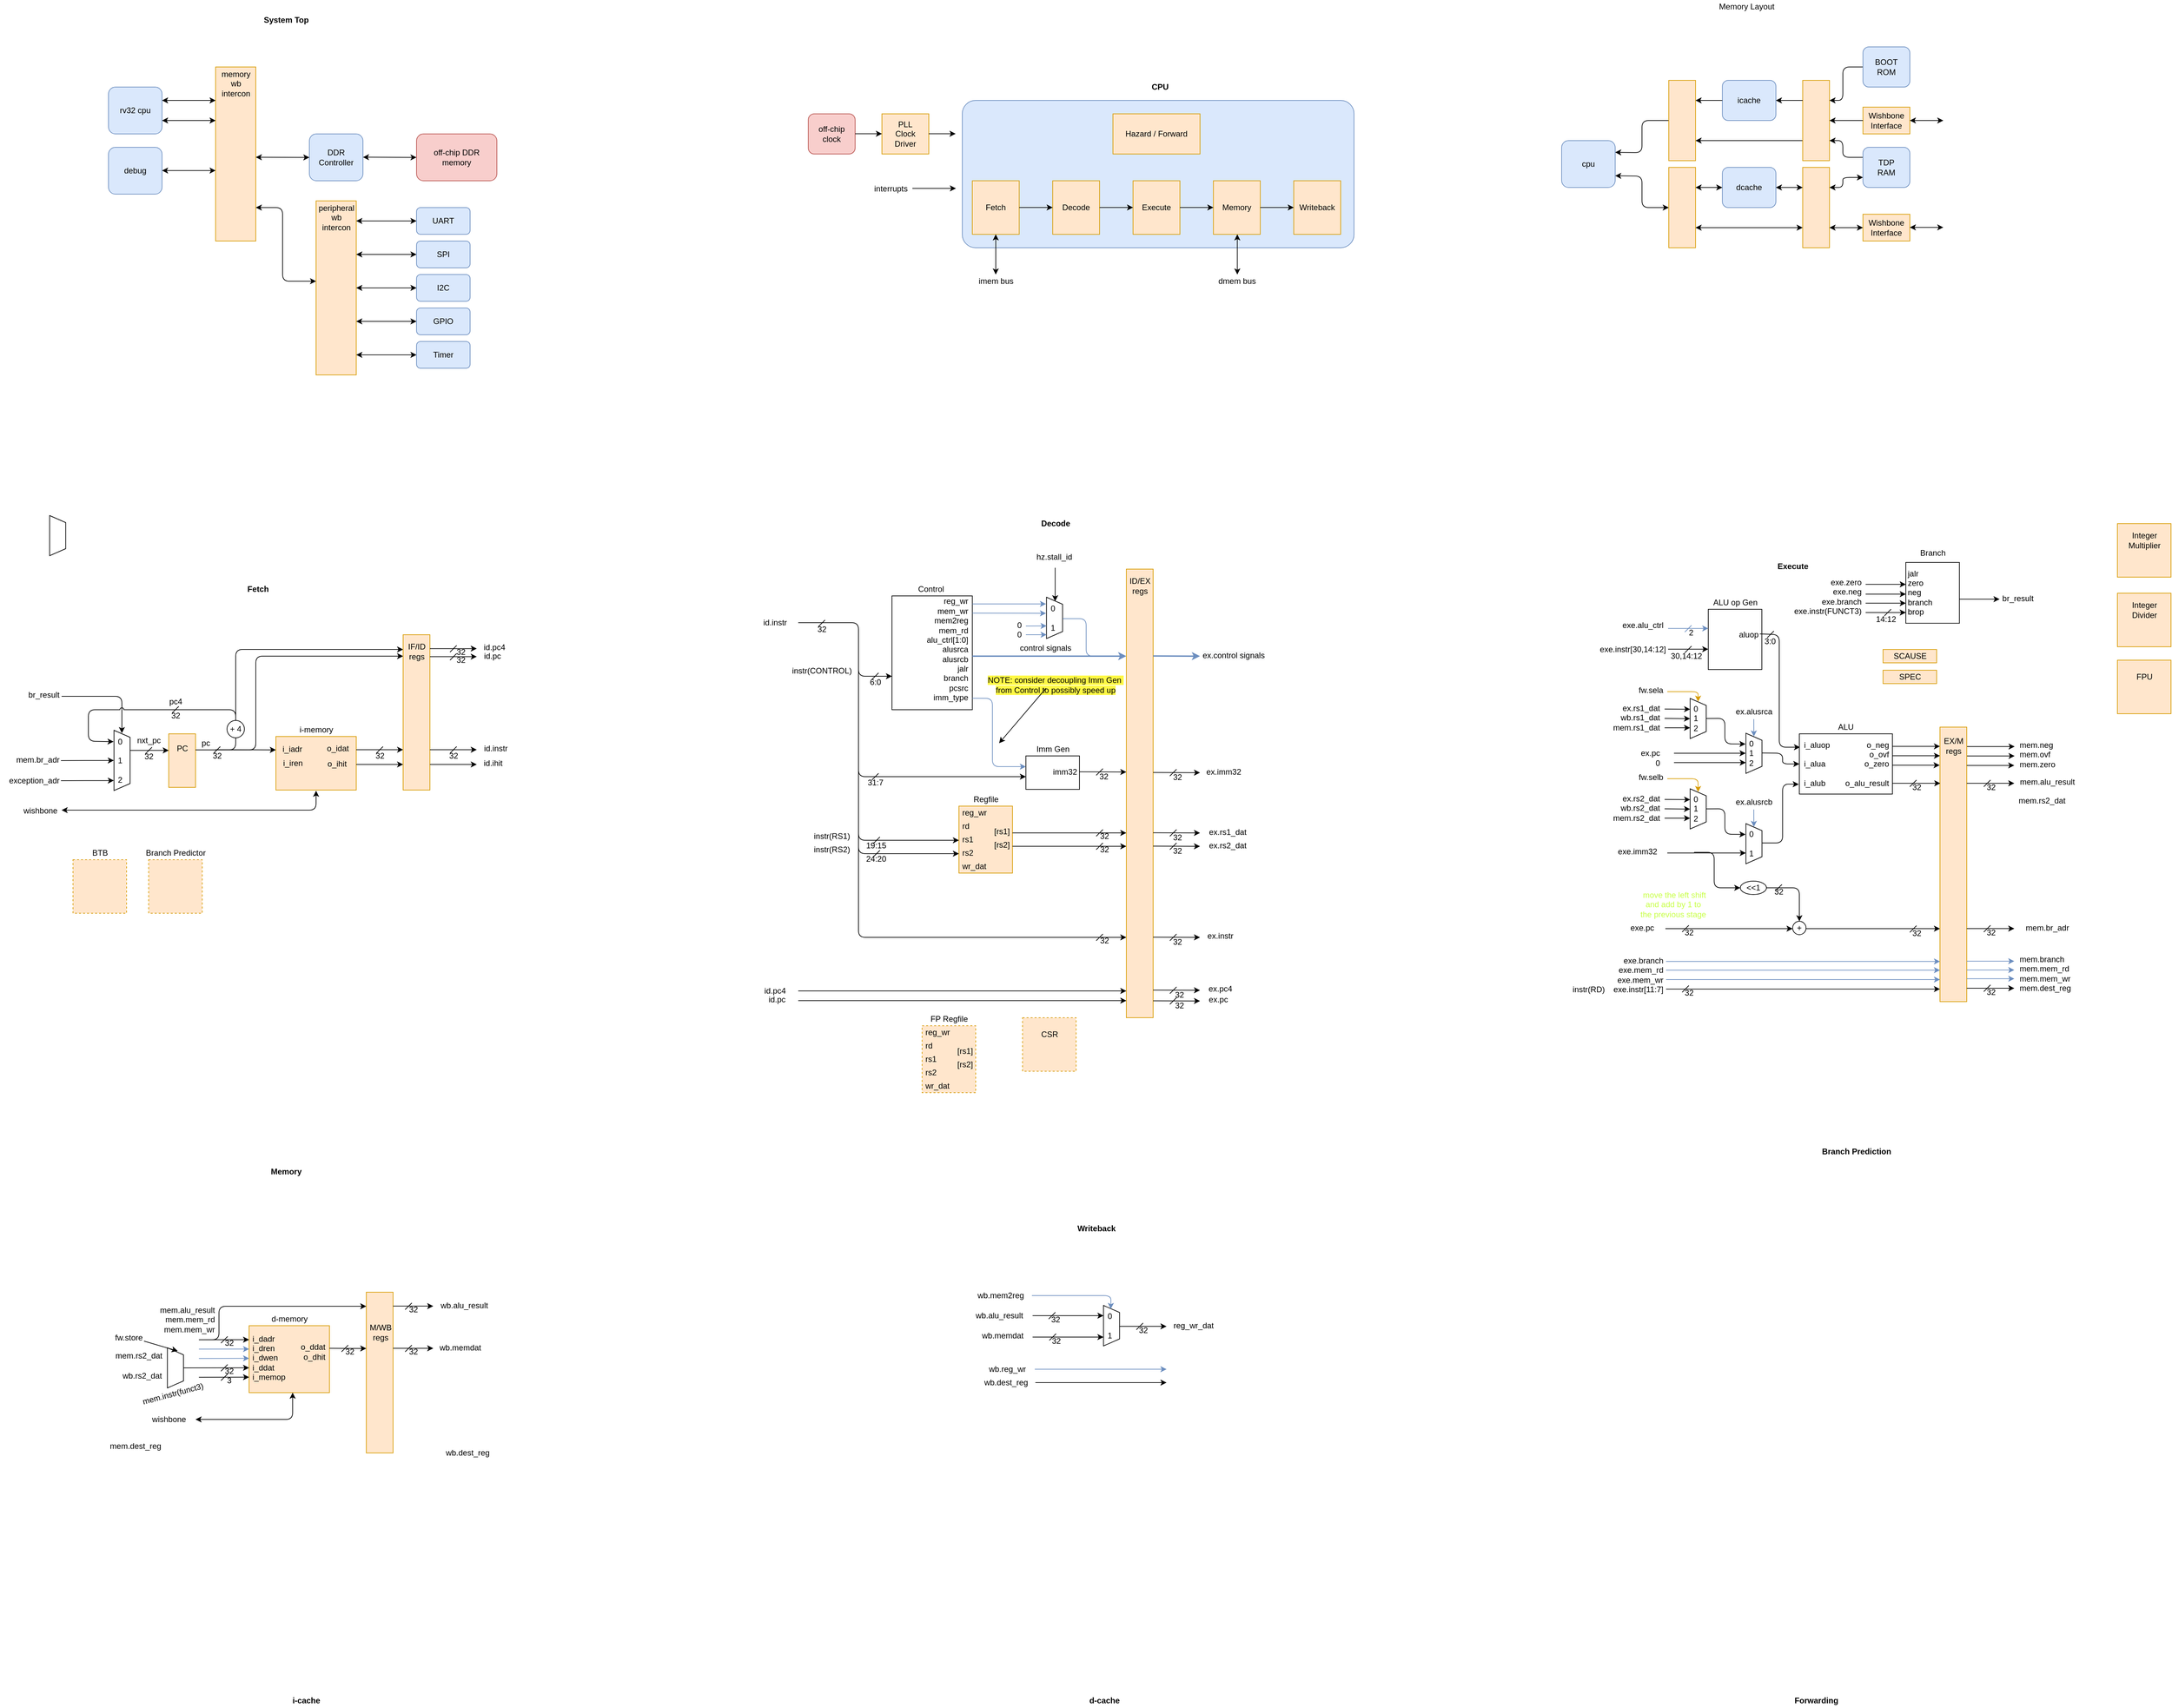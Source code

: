 <mxfile>
    <diagram id="W0PnHYnVGUI30iWBZBz4" name="Page-1">
        <mxGraphModel dx="1931" dy="1493" grid="1" gridSize="10" guides="1" tooltips="1" connect="1" arrows="1" fold="1" page="1" pageScale="1" pageWidth="1100" pageHeight="850" math="0" shadow="0">
            <root>
                <mxCell id="0"/>
                <mxCell id="1" parent="0"/>
                <mxCell id="362" value="" style="rounded=1;whiteSpace=wrap;html=1;fillColor=#dae8fc;strokeColor=#6c8ebf;arcSize=9;" parent="1" vertex="1">
                    <mxGeometry x="385" y="-620" width="585" height="220" as="geometry"/>
                </mxCell>
                <mxCell id="73" value="" style="endArrow=classic;html=1;" parent="1" edge="1">
                    <mxGeometry width="50" height="50" relative="1" as="geometry">
                        <mxPoint x="-860" y="350.8" as="sourcePoint"/>
                        <mxPoint x="-800" y="350.8" as="targetPoint"/>
                    </mxGeometry>
                </mxCell>
                <mxCell id="2" value="" style="whiteSpace=wrap;html=1;" parent="1" vertex="1">
                    <mxGeometry x="280" y="120" width="120" height="170" as="geometry"/>
                </mxCell>
                <mxCell id="3" value="" style="rounded=0;whiteSpace=wrap;html=1;fillColor=#ffe6cc;strokeColor=#d79b00;" parent="1" vertex="1">
                    <mxGeometry x="380" y="434" width="80" height="100" as="geometry"/>
                </mxCell>
                <mxCell id="4" value="Regfile" style="text;html=1;align=center;verticalAlign=middle;resizable=0;points=[];autosize=1;strokeColor=none;" parent="1" vertex="1">
                    <mxGeometry x="395" y="414" width="50" height="20" as="geometry"/>
                </mxCell>
                <mxCell id="6" value="" style="endArrow=classic;html=1;" parent="1" edge="1">
                    <mxGeometry width="50" height="50" relative="1" as="geometry">
                        <mxPoint x="230" y="455" as="sourcePoint"/>
                        <mxPoint x="380" y="485" as="targetPoint"/>
                        <Array as="points">
                            <mxPoint x="230" y="485"/>
                        </Array>
                    </mxGeometry>
                </mxCell>
                <mxCell id="7" value="" style="endArrow=classic;html=1;" parent="1" edge="1">
                    <mxGeometry width="50" height="50" relative="1" as="geometry">
                        <mxPoint x="230" y="475" as="sourcePoint"/>
                        <mxPoint x="380" y="505" as="targetPoint"/>
                        <Array as="points">
                            <mxPoint x="230" y="505"/>
                        </Array>
                    </mxGeometry>
                </mxCell>
                <mxCell id="9" value="rs1" style="text;html=1;align=left;verticalAlign=middle;resizable=0;points=[];autosize=1;strokeColor=none;" parent="1" vertex="1">
                    <mxGeometry x="383" y="474" width="30" height="20" as="geometry"/>
                </mxCell>
                <mxCell id="12" value="rs2" style="text;html=1;align=left;verticalAlign=middle;resizable=0;points=[];autosize=1;strokeColor=none;" parent="1" vertex="1">
                    <mxGeometry x="383" y="494" width="30" height="20" as="geometry"/>
                </mxCell>
                <mxCell id="13" value="rd" style="text;html=1;align=left;verticalAlign=middle;resizable=0;points=[];autosize=1;strokeColor=none;" parent="1" vertex="1">
                    <mxGeometry x="383" y="454" width="30" height="20" as="geometry"/>
                </mxCell>
                <mxCell id="14" value="wr_dat" style="text;html=1;align=left;verticalAlign=middle;resizable=0;points=[];autosize=1;strokeColor=none;" parent="1" vertex="1">
                    <mxGeometry x="383" y="514" width="50" height="20" as="geometry"/>
                </mxCell>
                <mxCell id="15" value="reg_wr" style="text;html=1;align=left;verticalAlign=middle;resizable=0;points=[];autosize=1;strokeColor=none;" parent="1" vertex="1">
                    <mxGeometry x="383" y="434" width="50" height="20" as="geometry"/>
                </mxCell>
                <mxCell id="16" value="[rs1]" style="text;html=1;align=right;verticalAlign=middle;resizable=0;points=[];autosize=1;strokeColor=none;" parent="1" vertex="1">
                    <mxGeometry x="417" y="462" width="40" height="20" as="geometry"/>
                </mxCell>
                <mxCell id="17" value="[rs2]" style="text;html=1;align=right;verticalAlign=middle;resizable=0;points=[];autosize=1;strokeColor=none;" parent="1" vertex="1">
                    <mxGeometry x="417" y="482" width="40" height="20" as="geometry"/>
                </mxCell>
                <mxCell id="18" value="" style="endArrow=none;html=1;" parent="1" edge="1">
                    <mxGeometry width="50" height="50" relative="1" as="geometry">
                        <mxPoint x="252" y="490" as="sourcePoint"/>
                        <mxPoint x="262" y="480" as="targetPoint"/>
                    </mxGeometry>
                </mxCell>
                <mxCell id="19" value="19:15" style="text;html=1;align=center;verticalAlign=middle;resizable=0;points=[];autosize=1;strokeColor=none;" parent="1" vertex="1">
                    <mxGeometry x="231" y="483" width="50" height="20" as="geometry"/>
                </mxCell>
                <mxCell id="20" value="" style="endArrow=none;html=1;" parent="1" edge="1">
                    <mxGeometry width="50" height="50" relative="1" as="geometry">
                        <mxPoint x="252" y="510" as="sourcePoint"/>
                        <mxPoint x="262" y="500" as="targetPoint"/>
                    </mxGeometry>
                </mxCell>
                <mxCell id="21" value="24:20" style="text;html=1;align=center;verticalAlign=middle;resizable=0;points=[];autosize=1;strokeColor=none;" parent="1" vertex="1">
                    <mxGeometry x="231" y="503" width="50" height="20" as="geometry"/>
                </mxCell>
                <mxCell id="22" value="Control" style="text;html=1;align=center;verticalAlign=middle;resizable=0;points=[];autosize=1;strokeColor=none;" parent="1" vertex="1">
                    <mxGeometry x="313" y="100" width="50" height="20" as="geometry"/>
                </mxCell>
                <mxCell id="23" value="" style="endArrow=classic;html=1;" parent="1" edge="1">
                    <mxGeometry width="50" height="50" relative="1" as="geometry">
                        <mxPoint x="230" y="220" as="sourcePoint"/>
                        <mxPoint x="280" y="240" as="targetPoint"/>
                        <Array as="points">
                            <mxPoint x="230" y="240"/>
                        </Array>
                    </mxGeometry>
                </mxCell>
                <mxCell id="24" value="reg_wr&lt;br&gt;mem_wr&lt;br&gt;mem2reg&lt;br&gt;mem_rd&lt;br&gt;alu_ctrl[1:0]&lt;br&gt;alusrca&lt;br&gt;alusrcb&lt;br&gt;jalr&lt;br&gt;branch&lt;br&gt;pcsrc&lt;br&gt;imm_type" style="text;html=1;align=right;verticalAlign=middle;resizable=0;points=[];autosize=1;strokeColor=none;" parent="1" vertex="1">
                    <mxGeometry x="315" y="120" width="80" height="160" as="geometry"/>
                </mxCell>
                <mxCell id="26" value="" style="endArrow=none;html=1;" parent="1" edge="1">
                    <mxGeometry width="50" height="50" relative="1" as="geometry">
                        <mxPoint x="250" y="245" as="sourcePoint"/>
                        <mxPoint x="260" y="235" as="targetPoint"/>
                    </mxGeometry>
                </mxCell>
                <mxCell id="27" value="6:0" style="text;html=1;align=center;verticalAlign=middle;resizable=0;points=[];autosize=1;strokeColor=none;" parent="1" vertex="1">
                    <mxGeometry x="240" y="239" width="30" height="20" as="geometry"/>
                </mxCell>
                <mxCell id="28" value="" style="rounded=0;whiteSpace=wrap;html=1;" parent="1" vertex="1">
                    <mxGeometry x="480" y="359" width="80" height="50" as="geometry"/>
                </mxCell>
                <mxCell id="29" value="Imm Gen" style="text;html=1;align=center;verticalAlign=middle;resizable=0;points=[];autosize=1;strokeColor=none;" parent="1" vertex="1">
                    <mxGeometry x="490" y="339" width="60" height="20" as="geometry"/>
                </mxCell>
                <mxCell id="30" value="" style="endArrow=classic;html=1;" parent="1" edge="1">
                    <mxGeometry width="50" height="50" relative="1" as="geometry">
                        <mxPoint x="140" y="160" as="sourcePoint"/>
                        <mxPoint x="480" y="390" as="targetPoint"/>
                        <Array as="points">
                            <mxPoint x="230" y="160"/>
                            <mxPoint x="230" y="390"/>
                        </Array>
                    </mxGeometry>
                </mxCell>
                <mxCell id="31" value="" style="endArrow=none;html=1;" parent="1" edge="1">
                    <mxGeometry width="50" height="50" relative="1" as="geometry">
                        <mxPoint x="250" y="395" as="sourcePoint"/>
                        <mxPoint x="260" y="385" as="targetPoint"/>
                    </mxGeometry>
                </mxCell>
                <mxCell id="32" value="31:7" style="text;html=1;align=center;verticalAlign=middle;resizable=0;points=[];autosize=1;strokeColor=none;" parent="1" vertex="1">
                    <mxGeometry x="235" y="389" width="40" height="20" as="geometry"/>
                </mxCell>
                <mxCell id="33" value="" style="endArrow=classic;html=1;" parent="1" edge="1">
                    <mxGeometry width="50" height="50" relative="1" as="geometry">
                        <mxPoint x="560" y="382.71" as="sourcePoint"/>
                        <mxPoint x="630" y="383" as="targetPoint"/>
                    </mxGeometry>
                </mxCell>
                <mxCell id="34" value="imm32" style="text;html=1;align=center;verticalAlign=middle;resizable=0;points=[];autosize=1;strokeColor=none;" parent="1" vertex="1">
                    <mxGeometry x="513" y="373" width="50" height="20" as="geometry"/>
                </mxCell>
                <mxCell id="35" value="" style="endArrow=none;html=1;" parent="1" edge="1">
                    <mxGeometry width="50" height="50" relative="1" as="geometry">
                        <mxPoint x="585" y="388" as="sourcePoint"/>
                        <mxPoint x="595" y="378" as="targetPoint"/>
                    </mxGeometry>
                </mxCell>
                <mxCell id="36" value="32" style="text;html=1;align=center;verticalAlign=middle;resizable=0;points=[];autosize=1;strokeColor=none;" parent="1" vertex="1">
                    <mxGeometry x="581" y="380" width="30" height="20" as="geometry"/>
                </mxCell>
                <mxCell id="38" value="" style="endArrow=classic;html=1;" parent="1" edge="1">
                    <mxGeometry width="50" height="50" relative="1" as="geometry">
                        <mxPoint x="230" y="380" as="sourcePoint"/>
                        <mxPoint x="630" y="630" as="targetPoint"/>
                        <Array as="points">
                            <mxPoint x="230" y="630"/>
                        </Array>
                    </mxGeometry>
                </mxCell>
                <mxCell id="41" value="" style="endArrow=classic;html=1;" parent="1" edge="1">
                    <mxGeometry width="50" height="50" relative="1" as="geometry">
                        <mxPoint x="460" y="474" as="sourcePoint"/>
                        <mxPoint x="630" y="474" as="targetPoint"/>
                    </mxGeometry>
                </mxCell>
                <mxCell id="42" value="" style="endArrow=classic;html=1;" parent="1" edge="1">
                    <mxGeometry width="50" height="50" relative="1" as="geometry">
                        <mxPoint x="460" y="494" as="sourcePoint"/>
                        <mxPoint x="630" y="494" as="targetPoint"/>
                    </mxGeometry>
                </mxCell>
                <mxCell id="43" value="id.instr" style="text;html=1;align=center;verticalAlign=middle;resizable=0;points=[];autosize=1;strokeColor=none;" parent="1" vertex="1">
                    <mxGeometry x="80" y="150" width="50" height="20" as="geometry"/>
                </mxCell>
                <mxCell id="44" value="exe.instr[30,14:12]" style="text;html=1;align=center;verticalAlign=middle;resizable=0;points=[];autosize=1;strokeColor=none;" parent="1" vertex="1">
                    <mxGeometry x="1331" y="190" width="110" height="20" as="geometry"/>
                </mxCell>
                <mxCell id="45" value="" style="endArrow=classic;html=1;" parent="1" edge="1">
                    <mxGeometry width="50" height="50" relative="1" as="geometry">
                        <mxPoint x="1439" y="199.58" as="sourcePoint"/>
                        <mxPoint x="1499" y="199.58" as="targetPoint"/>
                    </mxGeometry>
                </mxCell>
                <mxCell id="46" value="" style="rounded=0;whiteSpace=wrap;html=1;" parent="1" vertex="1">
                    <mxGeometry x="1499" y="140" width="80" height="90" as="geometry"/>
                </mxCell>
                <mxCell id="47" value="ALU op Gen" style="text;html=1;align=center;verticalAlign=middle;resizable=0;points=[];autosize=1;strokeColor=none;" parent="1" vertex="1">
                    <mxGeometry x="1499" y="120" width="80" height="20" as="geometry"/>
                </mxCell>
                <mxCell id="48" value="exe.alu_ctrl" style="text;html=1;align=center;verticalAlign=middle;resizable=0;points=[];autosize=1;strokeColor=none;" parent="1" vertex="1">
                    <mxGeometry x="1361" y="154" width="80" height="20" as="geometry"/>
                </mxCell>
                <mxCell id="49" value="" style="endArrow=classic;html=1;fillColor=#dae8fc;strokeColor=#6c8ebf;" parent="1" edge="1">
                    <mxGeometry width="50" height="50" relative="1" as="geometry">
                        <mxPoint x="1439" y="168.58" as="sourcePoint"/>
                        <mxPoint x="1499" y="168.58" as="targetPoint"/>
                    </mxGeometry>
                </mxCell>
                <mxCell id="50" value="" style="endArrow=none;html=1;fillColor=#dae8fc;strokeColor=#6c8ebf;" parent="1" edge="1">
                    <mxGeometry width="50" height="50" relative="1" as="geometry">
                        <mxPoint x="1464" y="174" as="sourcePoint"/>
                        <mxPoint x="1474" y="164" as="targetPoint"/>
                    </mxGeometry>
                </mxCell>
                <mxCell id="51" value="2" style="text;html=1;align=center;verticalAlign=middle;resizable=0;points=[];autosize=1;strokeColor=none;" parent="1" vertex="1">
                    <mxGeometry x="1463" y="165" width="20" height="20" as="geometry"/>
                </mxCell>
                <mxCell id="53" value="" style="endArrow=classic;html=1;exitX=0;exitY=-0.039;exitDx=0;exitDy=0;exitPerimeter=0;" parent="1" source="58" edge="1">
                    <mxGeometry width="50" height="50" relative="1" as="geometry">
                        <mxPoint x="1576" y="245" as="sourcePoint"/>
                        <mxPoint x="1636" y="346" as="targetPoint"/>
                        <Array as="points">
                            <mxPoint x="1605" y="178"/>
                            <mxPoint x="1605" y="346"/>
                        </Array>
                    </mxGeometry>
                </mxCell>
                <mxCell id="54" value="aluop" style="text;html=1;align=center;verticalAlign=middle;resizable=0;points=[];autosize=1;strokeColor=none;" parent="1" vertex="1">
                    <mxGeometry x="1539" y="168" width="40" height="20" as="geometry"/>
                </mxCell>
                <mxCell id="55" value="" style="endArrow=none;html=1;" parent="1" edge="1">
                    <mxGeometry width="50" height="50" relative="1" as="geometry">
                        <mxPoint x="1464.0" y="205" as="sourcePoint"/>
                        <mxPoint x="1474.0" y="195" as="targetPoint"/>
                    </mxGeometry>
                </mxCell>
                <mxCell id="56" value="30,14:12" style="text;html=1;align=center;verticalAlign=middle;resizable=0;points=[];autosize=1;strokeColor=none;" parent="1" vertex="1">
                    <mxGeometry x="1436" y="200" width="60" height="20" as="geometry"/>
                </mxCell>
                <mxCell id="57" value="" style="endArrow=none;html=1;" parent="1" edge="1">
                    <mxGeometry width="50" height="50" relative="1" as="geometry">
                        <mxPoint x="1587.0" y="182.5" as="sourcePoint"/>
                        <mxPoint x="1597.0" y="172.5" as="targetPoint"/>
                    </mxGeometry>
                </mxCell>
                <mxCell id="58" value="3:0" style="text;html=1;align=center;verticalAlign=middle;resizable=0;points=[];autosize=1;strokeColor=none;" parent="1" vertex="1">
                    <mxGeometry x="1576" y="177.5" width="30" height="20" as="geometry"/>
                </mxCell>
                <mxCell id="61" value="" style="endArrow=classic;html=1;exitX=0.999;exitY=0.899;exitDx=0;exitDy=0;exitPerimeter=0;fillColor=#dae8fc;strokeColor=#6c8ebf;" parent="1" source="2" edge="1">
                    <mxGeometry width="50" height="50" relative="1" as="geometry">
                        <mxPoint x="400" y="295" as="sourcePoint"/>
                        <mxPoint x="480" y="375" as="targetPoint"/>
                        <Array as="points">
                            <mxPoint x="430" y="273"/>
                            <mxPoint x="430" y="375"/>
                        </Array>
                    </mxGeometry>
                </mxCell>
                <mxCell id="64" value="&lt;b&gt;Decode&lt;/b&gt;" style="text;html=1;align=center;verticalAlign=middle;resizable=0;points=[];autosize=1;strokeColor=none;" parent="1" vertex="1">
                    <mxGeometry x="494" y="2" width="60" height="20" as="geometry"/>
                </mxCell>
                <mxCell id="65" value="&lt;b&gt;Execute&lt;/b&gt;" style="text;html=1;align=center;verticalAlign=middle;resizable=0;points=[];autosize=1;strokeColor=none;" parent="1" vertex="1">
                    <mxGeometry x="1595" y="66" width="60" height="20" as="geometry"/>
                </mxCell>
                <mxCell id="66" value="&lt;b&gt;Fetch&lt;/b&gt;" style="text;html=1;align=center;verticalAlign=middle;resizable=0;points=[];autosize=1;strokeColor=none;" parent="1" vertex="1">
                    <mxGeometry x="-692" y="100" width="50" height="20" as="geometry"/>
                </mxCell>
                <mxCell id="67" value="br_result" style="text;html=1;align=right;verticalAlign=middle;resizable=0;points=[];autosize=1;strokeColor=none;" parent="1" vertex="1">
                    <mxGeometry x="-1022" y="258" width="60" height="20" as="geometry"/>
                </mxCell>
                <mxCell id="68" value="" style="shape=trapezoid;perimeter=trapezoidPerimeter;whiteSpace=wrap;html=1;fixedSize=1;rotation=90;size=10.5;" parent="1" vertex="1">
                    <mxGeometry x="-914.75" y="353.75" width="90" height="24" as="geometry"/>
                </mxCell>
                <mxCell id="69" value="0&lt;br&gt;&lt;br&gt;1&lt;br&gt;&lt;br&gt;2" style="text;html=1;align=center;verticalAlign=middle;resizable=0;points=[];autosize=1;strokeColor=none;" parent="1" vertex="1">
                    <mxGeometry x="-883" y="325.75" width="20" height="80" as="geometry"/>
                </mxCell>
                <mxCell id="70" value="" style="endArrow=none;html=1;startArrow=classic;startFill=1;" parent="1" edge="1">
                    <mxGeometry width="50" height="50" relative="1" as="geometry">
                        <mxPoint x="-869.99" y="325" as="sourcePoint"/>
                        <mxPoint x="-960" y="270" as="targetPoint"/>
                        <Array as="points">
                            <mxPoint x="-870" y="270"/>
                        </Array>
                    </mxGeometry>
                </mxCell>
                <mxCell id="71" value="mem.br_adr" style="text;html=1;align=right;verticalAlign=middle;resizable=0;points=[];autosize=1;strokeColor=none;" parent="1" vertex="1">
                    <mxGeometry x="-1042" y="355" width="80" height="20" as="geometry"/>
                </mxCell>
                <mxCell id="72" value="" style="rounded=0;whiteSpace=wrap;html=1;fillColor=#ffe6cc;strokeColor=#d79b00;" parent="1" vertex="1">
                    <mxGeometry x="-800" y="326" width="40" height="80" as="geometry"/>
                </mxCell>
                <mxCell id="74" value="PC" style="text;html=1;align=center;verticalAlign=middle;resizable=0;points=[];autosize=1;strokeColor=none;" parent="1" vertex="1">
                    <mxGeometry x="-795" y="338" width="30" height="20" as="geometry"/>
                </mxCell>
                <mxCell id="75" value="" style="endArrow=classic;html=1;entryX=0.033;entryY=0.15;entryDx=0;entryDy=0;entryPerimeter=0;jumpStyle=arc;" parent="1" target="69" edge="1">
                    <mxGeometry width="50" height="50" relative="1" as="geometry">
                        <mxPoint x="-760" y="350" as="sourcePoint"/>
                        <mxPoint x="-880" y="340" as="targetPoint"/>
                        <Array as="points">
                            <mxPoint x="-700" y="350"/>
                            <mxPoint x="-700" y="290"/>
                            <mxPoint x="-920" y="290"/>
                            <mxPoint x="-920" y="337"/>
                        </Array>
                    </mxGeometry>
                </mxCell>
                <mxCell id="76" value="+ 4" style="ellipse;whiteSpace=wrap;html=1;aspect=fixed;" parent="1" vertex="1">
                    <mxGeometry x="-713" y="306" width="26" height="26" as="geometry"/>
                </mxCell>
                <mxCell id="77" value="" style="endArrow=classic;html=1;" parent="1" edge="1">
                    <mxGeometry width="50" height="50" relative="1" as="geometry">
                        <mxPoint x="-961" y="366" as="sourcePoint"/>
                        <mxPoint x="-882" y="365.8" as="targetPoint"/>
                    </mxGeometry>
                </mxCell>
                <mxCell id="78" value="" style="endArrow=classic;html=1;" parent="1" edge="1">
                    <mxGeometry width="50" height="50" relative="1" as="geometry">
                        <mxPoint x="-730" y="349.8" as="sourcePoint"/>
                        <mxPoint x="-640" y="350" as="targetPoint"/>
                    </mxGeometry>
                </mxCell>
                <mxCell id="79" value="" style="endArrow=classic;html=1;" parent="1" edge="1">
                    <mxGeometry width="50" height="50" relative="1" as="geometry">
                        <mxPoint x="-700" y="306" as="sourcePoint"/>
                        <mxPoint x="-450" y="200" as="targetPoint"/>
                        <Array as="points">
                            <mxPoint x="-700" y="290"/>
                            <mxPoint x="-700" y="200"/>
                        </Array>
                    </mxGeometry>
                </mxCell>
                <mxCell id="81" value="" style="rounded=0;whiteSpace=wrap;html=1;fillColor=#ffe6cc;strokeColor=#d79b00;" parent="1" vertex="1">
                    <mxGeometry x="-640" y="330" width="120" height="80" as="geometry"/>
                </mxCell>
                <mxCell id="82" value="i-memory" style="text;html=1;align=center;verticalAlign=middle;resizable=0;points=[];autosize=1;strokeColor=none;" parent="1" vertex="1">
                    <mxGeometry x="-615" y="310" width="70" height="20" as="geometry"/>
                </mxCell>
                <mxCell id="83" value="nxt_pc" style="text;html=1;align=center;verticalAlign=middle;resizable=0;points=[];autosize=1;strokeColor=none;" parent="1" vertex="1">
                    <mxGeometry x="-855" y="326" width="50" height="20" as="geometry"/>
                </mxCell>
                <mxCell id="84" value="" style="endArrow=none;html=1;" parent="1" edge="1">
                    <mxGeometry width="50" height="50" relative="1" as="geometry">
                        <mxPoint x="-835" y="356" as="sourcePoint"/>
                        <mxPoint x="-825" y="346" as="targetPoint"/>
                    </mxGeometry>
                </mxCell>
                <mxCell id="85" value="32" style="text;html=1;align=center;verticalAlign=middle;resizable=0;points=[];autosize=1;strokeColor=none;" parent="1" vertex="1">
                    <mxGeometry x="-845" y="350" width="30" height="20" as="geometry"/>
                </mxCell>
                <mxCell id="86" value="pc" style="text;html=1;align=center;verticalAlign=middle;resizable=0;points=[];autosize=1;strokeColor=none;" parent="1" vertex="1">
                    <mxGeometry x="-760" y="330" width="30" height="20" as="geometry"/>
                </mxCell>
                <mxCell id="87" value="" style="endArrow=none;html=1;" parent="1" edge="1">
                    <mxGeometry width="50" height="50" relative="1" as="geometry">
                        <mxPoint x="-733" y="355" as="sourcePoint"/>
                        <mxPoint x="-723" y="345" as="targetPoint"/>
                    </mxGeometry>
                </mxCell>
                <mxCell id="88" value="32" style="text;html=1;align=center;verticalAlign=middle;resizable=0;points=[];autosize=1;strokeColor=none;" parent="1" vertex="1">
                    <mxGeometry x="-743" y="349" width="30" height="20" as="geometry"/>
                </mxCell>
                <mxCell id="89" value="pc4" style="text;html=1;align=center;verticalAlign=middle;resizable=0;points=[];autosize=1;strokeColor=none;" parent="1" vertex="1">
                    <mxGeometry x="-805" y="268" width="30" height="20" as="geometry"/>
                </mxCell>
                <mxCell id="90" value="" style="endArrow=none;html=1;" parent="1" edge="1">
                    <mxGeometry width="50" height="50" relative="1" as="geometry">
                        <mxPoint x="-795" y="295" as="sourcePoint"/>
                        <mxPoint x="-785" y="285" as="targetPoint"/>
                    </mxGeometry>
                </mxCell>
                <mxCell id="91" value="32" style="text;html=1;align=center;verticalAlign=middle;resizable=0;points=[];autosize=1;strokeColor=none;" parent="1" vertex="1">
                    <mxGeometry x="-805" y="289" width="30" height="20" as="geometry"/>
                </mxCell>
                <mxCell id="92" value="i_iadr" style="text;html=1;align=left;verticalAlign=middle;resizable=0;points=[];autosize=1;strokeColor=none;" parent="1" vertex="1">
                    <mxGeometry x="-632" y="339" width="40" height="20" as="geometry"/>
                </mxCell>
                <mxCell id="93" value="o_idat" style="text;html=1;align=right;verticalAlign=middle;resizable=0;points=[];autosize=1;strokeColor=none;" parent="1" vertex="1">
                    <mxGeometry x="-580" y="338" width="50" height="20" as="geometry"/>
                </mxCell>
                <mxCell id="94" value="" style="endArrow=classic;html=1;" parent="1" edge="1">
                    <mxGeometry width="50" height="50" relative="1" as="geometry">
                        <mxPoint x="-520" y="349.71" as="sourcePoint"/>
                        <mxPoint x="-450" y="349.71" as="targetPoint"/>
                    </mxGeometry>
                </mxCell>
                <mxCell id="95" value="" style="endArrow=none;html=1;" parent="1" edge="1">
                    <mxGeometry width="50" height="50" relative="1" as="geometry">
                        <mxPoint x="-490" y="355" as="sourcePoint"/>
                        <mxPoint x="-480" y="345" as="targetPoint"/>
                    </mxGeometry>
                </mxCell>
                <mxCell id="96" value="32" style="text;html=1;align=center;verticalAlign=middle;resizable=0;points=[];autosize=1;strokeColor=none;" parent="1" vertex="1">
                    <mxGeometry x="-500" y="349" width="30" height="20" as="geometry"/>
                </mxCell>
                <mxCell id="97" value="id.instr" style="text;html=1;align=center;verticalAlign=middle;resizable=0;points=[];autosize=1;strokeColor=none;" parent="1" vertex="1">
                    <mxGeometry x="-337" y="338" width="50" height="20" as="geometry"/>
                </mxCell>
                <mxCell id="100" value="" style="endArrow=classic;html=1;" parent="1" edge="1">
                    <mxGeometry width="50" height="50" relative="1" as="geometry">
                        <mxPoint x="-710" y="350" as="sourcePoint"/>
                        <mxPoint x="-450" y="210" as="targetPoint"/>
                        <Array as="points">
                            <mxPoint x="-670" y="350"/>
                            <mxPoint x="-670" y="210"/>
                        </Array>
                    </mxGeometry>
                </mxCell>
                <mxCell id="101" value="" style="rounded=0;whiteSpace=wrap;html=1;fillColor=#ffe6cc;strokeColor=#d79b00;" parent="1" vertex="1">
                    <mxGeometry x="-450" y="178" width="40" height="232" as="geometry"/>
                </mxCell>
                <mxCell id="102" value="IF/ID&lt;br&gt;regs" style="text;html=1;align=center;verticalAlign=middle;resizable=0;points=[];autosize=1;strokeColor=none;" parent="1" vertex="1">
                    <mxGeometry x="-450" y="188" width="40" height="30" as="geometry"/>
                </mxCell>
                <mxCell id="103" value="" style="endArrow=classic;html=1;" parent="1" edge="1">
                    <mxGeometry width="50" height="50" relative="1" as="geometry">
                        <mxPoint x="-410" y="198.71" as="sourcePoint"/>
                        <mxPoint x="-340" y="198.71" as="targetPoint"/>
                    </mxGeometry>
                </mxCell>
                <mxCell id="104" value="" style="endArrow=none;html=1;" parent="1" edge="1">
                    <mxGeometry width="50" height="50" relative="1" as="geometry">
                        <mxPoint x="-380" y="204" as="sourcePoint"/>
                        <mxPoint x="-370" y="194" as="targetPoint"/>
                    </mxGeometry>
                </mxCell>
                <mxCell id="105" value="32" style="text;html=1;align=center;verticalAlign=middle;resizable=0;points=[];autosize=1;strokeColor=none;" parent="1" vertex="1">
                    <mxGeometry x="-379" y="194" width="30" height="20" as="geometry"/>
                </mxCell>
                <mxCell id="106" value="id.pc4" style="text;html=1;align=center;verticalAlign=middle;resizable=0;points=[];autosize=1;strokeColor=none;" parent="1" vertex="1">
                    <mxGeometry x="-339" y="187" width="50" height="20" as="geometry"/>
                </mxCell>
                <mxCell id="107" value="" style="endArrow=classic;html=1;" parent="1" edge="1">
                    <mxGeometry width="50" height="50" relative="1" as="geometry">
                        <mxPoint x="-410" y="210.71" as="sourcePoint"/>
                        <mxPoint x="-340" y="210.71" as="targetPoint"/>
                    </mxGeometry>
                </mxCell>
                <mxCell id="108" value="" style="endArrow=none;html=1;" parent="1" edge="1">
                    <mxGeometry width="50" height="50" relative="1" as="geometry">
                        <mxPoint x="-380" y="216" as="sourcePoint"/>
                        <mxPoint x="-370" y="206" as="targetPoint"/>
                    </mxGeometry>
                </mxCell>
                <mxCell id="109" value="32" style="text;html=1;align=center;verticalAlign=middle;resizable=0;points=[];autosize=1;strokeColor=none;" parent="1" vertex="1">
                    <mxGeometry x="-379" y="206" width="30" height="20" as="geometry"/>
                </mxCell>
                <mxCell id="110" value="id.pc" style="text;html=1;align=center;verticalAlign=middle;resizable=0;points=[];autosize=1;strokeColor=none;" parent="1" vertex="1">
                    <mxGeometry x="-337" y="200" width="40" height="20" as="geometry"/>
                </mxCell>
                <mxCell id="111" value="BTB" style="text;html=1;align=center;verticalAlign=middle;resizable=0;points=[];autosize=1;strokeColor=none;dashed=1;" parent="1" vertex="1">
                    <mxGeometry x="-923" y="494" width="40" height="20" as="geometry"/>
                </mxCell>
                <mxCell id="112" value="" style="rounded=0;whiteSpace=wrap;html=1;fillColor=#ffe6cc;strokeColor=#d79b00;dashed=1;" parent="1" vertex="1">
                    <mxGeometry x="-943" y="514" width="80" height="80" as="geometry"/>
                </mxCell>
                <mxCell id="113" value="Branch Predictor" style="text;html=1;align=center;verticalAlign=middle;resizable=0;points=[];autosize=1;strokeColor=none;dashed=1;" parent="1" vertex="1">
                    <mxGeometry x="-840" y="494" width="100" height="20" as="geometry"/>
                </mxCell>
                <mxCell id="114" value="" style="rounded=0;whiteSpace=wrap;html=1;fillColor=#ffe6cc;strokeColor=#d79b00;dashed=1;" parent="1" vertex="1">
                    <mxGeometry x="-830" y="514" width="80" height="80" as="geometry"/>
                </mxCell>
                <mxCell id="116" value="" style="endArrow=none;html=1;" parent="1" edge="1">
                    <mxGeometry width="50" height="50" relative="1" as="geometry">
                        <mxPoint x="170" y="166" as="sourcePoint"/>
                        <mxPoint x="180" y="156" as="targetPoint"/>
                    </mxGeometry>
                </mxCell>
                <mxCell id="117" value="32" style="text;html=1;align=center;verticalAlign=middle;resizable=0;points=[];autosize=1;strokeColor=none;" parent="1" vertex="1">
                    <mxGeometry x="160" y="160" width="30" height="20" as="geometry"/>
                </mxCell>
                <mxCell id="118" value="ex.imm32" style="text;html=1;align=center;verticalAlign=middle;resizable=0;points=[];autosize=1;strokeColor=none;" parent="1" vertex="1">
                    <mxGeometry x="740" y="373" width="70" height="20" as="geometry"/>
                </mxCell>
                <mxCell id="120" value="" style="rounded=0;whiteSpace=wrap;html=1;fillColor=#ffe6cc;strokeColor=#d79b00;" parent="1" vertex="1">
                    <mxGeometry x="630" y="80" width="40" height="670" as="geometry"/>
                </mxCell>
                <mxCell id="119" value="ID/EX&lt;br&gt;regs" style="text;html=1;align=center;verticalAlign=middle;resizable=0;points=[];autosize=1;strokeColor=none;" parent="1" vertex="1">
                    <mxGeometry x="625" y="90" width="50" height="30" as="geometry"/>
                </mxCell>
                <mxCell id="121" value="" style="endArrow=none;html=1;" parent="1" edge="1">
                    <mxGeometry width="50" height="50" relative="1" as="geometry">
                        <mxPoint x="585" y="479" as="sourcePoint"/>
                        <mxPoint x="595" y="469" as="targetPoint"/>
                    </mxGeometry>
                </mxCell>
                <mxCell id="122" value="32" style="text;html=1;align=center;verticalAlign=middle;resizable=0;points=[];autosize=1;strokeColor=none;" parent="1" vertex="1">
                    <mxGeometry x="582" y="469" width="30" height="20" as="geometry"/>
                </mxCell>
                <mxCell id="123" value="" style="endArrow=none;html=1;" parent="1" edge="1">
                    <mxGeometry width="50" height="50" relative="1" as="geometry">
                        <mxPoint x="585" y="499" as="sourcePoint"/>
                        <mxPoint x="595" y="489" as="targetPoint"/>
                    </mxGeometry>
                </mxCell>
                <mxCell id="124" value="32" style="text;html=1;align=center;verticalAlign=middle;resizable=0;points=[];autosize=1;strokeColor=none;" parent="1" vertex="1">
                    <mxGeometry x="582" y="489" width="30" height="20" as="geometry"/>
                </mxCell>
                <mxCell id="125" value="instr(CONTROL)" style="text;html=1;align=center;verticalAlign=middle;resizable=0;points=[];autosize=1;strokeColor=none;" parent="1" vertex="1">
                    <mxGeometry x="125" y="222" width="100" height="20" as="geometry"/>
                </mxCell>
                <mxCell id="127" value="instr(RS1)" style="text;html=1;align=center;verticalAlign=middle;resizable=0;points=[];autosize=1;strokeColor=none;" parent="1" vertex="1">
                    <mxGeometry x="155" y="469" width="70" height="20" as="geometry"/>
                </mxCell>
                <mxCell id="128" value="instr(RS2)" style="text;html=1;align=center;verticalAlign=middle;resizable=0;points=[];autosize=1;strokeColor=none;" parent="1" vertex="1">
                    <mxGeometry x="155" y="489" width="70" height="20" as="geometry"/>
                </mxCell>
                <mxCell id="129" value="" style="endArrow=none;html=1;" parent="1" edge="1">
                    <mxGeometry width="50" height="50" relative="1" as="geometry">
                        <mxPoint x="585" y="635" as="sourcePoint"/>
                        <mxPoint x="595" y="625" as="targetPoint"/>
                    </mxGeometry>
                </mxCell>
                <mxCell id="130" value="32" style="text;html=1;align=center;verticalAlign=middle;resizable=0;points=[];autosize=1;strokeColor=none;" parent="1" vertex="1">
                    <mxGeometry x="582" y="625" width="30" height="20" as="geometry"/>
                </mxCell>
                <mxCell id="131" value="ex.rs1_dat" style="text;html=1;align=center;verticalAlign=middle;resizable=0;points=[];autosize=1;strokeColor=none;" parent="1" vertex="1">
                    <mxGeometry x="746" y="463" width="70" height="20" as="geometry"/>
                </mxCell>
                <mxCell id="132" value="ex.rs2_dat" style="text;html=1;align=center;verticalAlign=middle;resizable=0;points=[];autosize=1;strokeColor=none;" parent="1" vertex="1">
                    <mxGeometry x="746" y="483" width="70" height="20" as="geometry"/>
                </mxCell>
                <mxCell id="133" value="ex.instr" style="text;html=1;align=center;verticalAlign=middle;resizable=0;points=[];autosize=1;strokeColor=none;" parent="1" vertex="1">
                    <mxGeometry x="745" y="618" width="50" height="20" as="geometry"/>
                </mxCell>
                <mxCell id="134" value="" style="endArrow=classic;html=1;" parent="1" edge="1">
                    <mxGeometry width="50" height="50" relative="1" as="geometry">
                        <mxPoint x="670" y="383.71" as="sourcePoint"/>
                        <mxPoint x="740" y="384" as="targetPoint"/>
                    </mxGeometry>
                </mxCell>
                <mxCell id="135" value="" style="endArrow=none;html=1;" parent="1" edge="1">
                    <mxGeometry width="50" height="50" relative="1" as="geometry">
                        <mxPoint x="695" y="389" as="sourcePoint"/>
                        <mxPoint x="705" y="379" as="targetPoint"/>
                    </mxGeometry>
                </mxCell>
                <mxCell id="136" value="32" style="text;html=1;align=center;verticalAlign=middle;resizable=0;points=[];autosize=1;strokeColor=none;" parent="1" vertex="1">
                    <mxGeometry x="691" y="381" width="30" height="20" as="geometry"/>
                </mxCell>
                <mxCell id="137" value="" style="endArrow=classic;html=1;" parent="1" edge="1">
                    <mxGeometry width="50" height="50" relative="1" as="geometry">
                        <mxPoint x="670" y="473.71" as="sourcePoint"/>
                        <mxPoint x="740" y="474" as="targetPoint"/>
                    </mxGeometry>
                </mxCell>
                <mxCell id="138" value="" style="endArrow=none;html=1;" parent="1" edge="1">
                    <mxGeometry width="50" height="50" relative="1" as="geometry">
                        <mxPoint x="695" y="479" as="sourcePoint"/>
                        <mxPoint x="705" y="469" as="targetPoint"/>
                    </mxGeometry>
                </mxCell>
                <mxCell id="139" value="32" style="text;html=1;align=center;verticalAlign=middle;resizable=0;points=[];autosize=1;strokeColor=none;" parent="1" vertex="1">
                    <mxGeometry x="691" y="471" width="30" height="20" as="geometry"/>
                </mxCell>
                <mxCell id="141" value="" style="endArrow=classic;html=1;" parent="1" edge="1">
                    <mxGeometry width="50" height="50" relative="1" as="geometry">
                        <mxPoint x="670" y="493.71" as="sourcePoint"/>
                        <mxPoint x="740" y="494" as="targetPoint"/>
                    </mxGeometry>
                </mxCell>
                <mxCell id="142" value="" style="endArrow=none;html=1;" parent="1" edge="1">
                    <mxGeometry width="50" height="50" relative="1" as="geometry">
                        <mxPoint x="695" y="499" as="sourcePoint"/>
                        <mxPoint x="705" y="489" as="targetPoint"/>
                    </mxGeometry>
                </mxCell>
                <mxCell id="143" value="32" style="text;html=1;align=center;verticalAlign=middle;resizable=0;points=[];autosize=1;strokeColor=none;" parent="1" vertex="1">
                    <mxGeometry x="691" y="491" width="30" height="20" as="geometry"/>
                </mxCell>
                <mxCell id="144" value="" style="endArrow=classic;html=1;" parent="1" edge="1">
                    <mxGeometry width="50" height="50" relative="1" as="geometry">
                        <mxPoint x="670" y="629.71" as="sourcePoint"/>
                        <mxPoint x="740" y="630" as="targetPoint"/>
                    </mxGeometry>
                </mxCell>
                <mxCell id="145" value="" style="endArrow=none;html=1;" parent="1" edge="1">
                    <mxGeometry width="50" height="50" relative="1" as="geometry">
                        <mxPoint x="695" y="635" as="sourcePoint"/>
                        <mxPoint x="705" y="625" as="targetPoint"/>
                    </mxGeometry>
                </mxCell>
                <mxCell id="146" value="32" style="text;html=1;align=center;verticalAlign=middle;resizable=0;points=[];autosize=1;strokeColor=none;" parent="1" vertex="1">
                    <mxGeometry x="691" y="627" width="30" height="20" as="geometry"/>
                </mxCell>
                <mxCell id="147" value="id.pc4" style="text;html=1;align=center;verticalAlign=middle;resizable=0;points=[];autosize=1;strokeColor=none;" parent="1" vertex="1">
                    <mxGeometry x="80" y="700" width="50" height="20" as="geometry"/>
                </mxCell>
                <mxCell id="148" value="id.pc" style="text;html=1;align=center;verticalAlign=middle;resizable=0;points=[];autosize=1;strokeColor=none;" parent="1" vertex="1">
                    <mxGeometry x="88" y="713" width="40" height="20" as="geometry"/>
                </mxCell>
                <mxCell id="149" value="" style="endArrow=classic;html=1;" parent="1" edge="1">
                    <mxGeometry width="50" height="50" relative="1" as="geometry">
                        <mxPoint x="140" y="710" as="sourcePoint"/>
                        <mxPoint x="630" y="710" as="targetPoint"/>
                    </mxGeometry>
                </mxCell>
                <mxCell id="150" value="" style="endArrow=classic;html=1;" parent="1" edge="1">
                    <mxGeometry width="50" height="50" relative="1" as="geometry">
                        <mxPoint x="140" y="724.5" as="sourcePoint"/>
                        <mxPoint x="630" y="724.5" as="targetPoint"/>
                    </mxGeometry>
                </mxCell>
                <mxCell id="151" value="ex.pc4" style="text;html=1;align=center;verticalAlign=middle;resizable=0;points=[];autosize=1;strokeColor=none;" parent="1" vertex="1">
                    <mxGeometry x="745" y="697" width="50" height="20" as="geometry"/>
                </mxCell>
                <mxCell id="152" value="" style="endArrow=classic;html=1;" parent="1" edge="1">
                    <mxGeometry width="50" height="50" relative="1" as="geometry">
                        <mxPoint x="670" y="708.71" as="sourcePoint"/>
                        <mxPoint x="740" y="709" as="targetPoint"/>
                    </mxGeometry>
                </mxCell>
                <mxCell id="153" value="" style="endArrow=none;html=1;" parent="1" edge="1">
                    <mxGeometry width="50" height="50" relative="1" as="geometry">
                        <mxPoint x="695" y="714" as="sourcePoint"/>
                        <mxPoint x="705" y="704" as="targetPoint"/>
                    </mxGeometry>
                </mxCell>
                <mxCell id="154" value="32" style="text;html=1;align=center;verticalAlign=middle;resizable=0;points=[];autosize=1;strokeColor=none;" parent="1" vertex="1">
                    <mxGeometry x="694" y="706" width="30" height="20" as="geometry"/>
                </mxCell>
                <mxCell id="155" value="ex.pc" style="text;html=1;align=center;verticalAlign=middle;resizable=0;points=[];autosize=1;strokeColor=none;" parent="1" vertex="1">
                    <mxGeometry x="747" y="713" width="40" height="20" as="geometry"/>
                </mxCell>
                <mxCell id="156" value="" style="endArrow=classic;html=1;" parent="1" edge="1">
                    <mxGeometry width="50" height="50" relative="1" as="geometry">
                        <mxPoint x="670" y="724.71" as="sourcePoint"/>
                        <mxPoint x="740" y="725" as="targetPoint"/>
                    </mxGeometry>
                </mxCell>
                <mxCell id="157" value="" style="endArrow=none;html=1;" parent="1" edge="1">
                    <mxGeometry width="50" height="50" relative="1" as="geometry">
                        <mxPoint x="695" y="730" as="sourcePoint"/>
                        <mxPoint x="705" y="720" as="targetPoint"/>
                    </mxGeometry>
                </mxCell>
                <mxCell id="158" value="32" style="text;html=1;align=center;verticalAlign=middle;resizable=0;points=[];autosize=1;strokeColor=none;" parent="1" vertex="1">
                    <mxGeometry x="694" y="722" width="30" height="20" as="geometry"/>
                </mxCell>
                <mxCell id="159" value="&lt;b&gt;Memory&lt;/b&gt;" style="text;html=1;align=center;verticalAlign=middle;resizable=0;points=[];autosize=1;strokeColor=none;" parent="1" vertex="1">
                    <mxGeometry x="-655" y="970" width="60" height="20" as="geometry"/>
                </mxCell>
                <mxCell id="161" value="&lt;b&gt;Writeback&lt;/b&gt;" style="text;html=1;align=center;verticalAlign=middle;resizable=0;points=[];autosize=1;strokeColor=none;" parent="1" vertex="1">
                    <mxGeometry x="550" y="1055" width="70" height="20" as="geometry"/>
                </mxCell>
                <mxCell id="162" value="o_ihit" style="text;html=1;align=center;verticalAlign=middle;resizable=0;points=[];autosize=1;strokeColor=none;" parent="1" vertex="1">
                    <mxGeometry x="-569" y="361" width="40" height="20" as="geometry"/>
                </mxCell>
                <mxCell id="163" value="i_iren" style="text;html=1;align=center;verticalAlign=middle;resizable=0;points=[];autosize=1;strokeColor=none;" parent="1" vertex="1">
                    <mxGeometry x="-635" y="360" width="40" height="20" as="geometry"/>
                </mxCell>
                <mxCell id="164" value="" style="endArrow=classic;html=1;" parent="1" edge="1">
                    <mxGeometry width="50" height="50" relative="1" as="geometry">
                        <mxPoint x="-410" y="349.71" as="sourcePoint"/>
                        <mxPoint x="-340" y="349.71" as="targetPoint"/>
                    </mxGeometry>
                </mxCell>
                <mxCell id="165" value="" style="endArrow=none;html=1;" parent="1" edge="1">
                    <mxGeometry width="50" height="50" relative="1" as="geometry">
                        <mxPoint x="-380" y="355" as="sourcePoint"/>
                        <mxPoint x="-370" y="345" as="targetPoint"/>
                    </mxGeometry>
                </mxCell>
                <mxCell id="166" value="32" style="text;html=1;align=center;verticalAlign=middle;resizable=0;points=[];autosize=1;strokeColor=none;" parent="1" vertex="1">
                    <mxGeometry x="-390" y="349" width="30" height="20" as="geometry"/>
                </mxCell>
                <mxCell id="167" value="" style="endArrow=classic;html=1;" parent="1" edge="1">
                    <mxGeometry width="50" height="50" relative="1" as="geometry">
                        <mxPoint x="-520" y="371.71" as="sourcePoint"/>
                        <mxPoint x="-450" y="371.71" as="targetPoint"/>
                    </mxGeometry>
                </mxCell>
                <mxCell id="170" value="id.ihit" style="text;html=1;align=center;verticalAlign=middle;resizable=0;points=[];autosize=1;strokeColor=none;" parent="1" vertex="1">
                    <mxGeometry x="-336" y="360" width="40" height="20" as="geometry"/>
                </mxCell>
                <mxCell id="171" value="" style="endArrow=classic;html=1;" parent="1" edge="1">
                    <mxGeometry width="50" height="50" relative="1" as="geometry">
                        <mxPoint x="-410" y="371.71" as="sourcePoint"/>
                        <mxPoint x="-340" y="371.71" as="targetPoint"/>
                    </mxGeometry>
                </mxCell>
                <mxCell id="188" value="" style="rounded=0;whiteSpace=wrap;html=1;" parent="1" vertex="1">
                    <mxGeometry x="1635" y="326" width="139" height="90" as="geometry"/>
                </mxCell>
                <mxCell id="189" value="ALU" style="text;html=1;align=center;verticalAlign=middle;resizable=0;points=[];autosize=1;strokeColor=none;" parent="1" vertex="1">
                    <mxGeometry x="1684" y="306" width="40" height="20" as="geometry"/>
                </mxCell>
                <mxCell id="191" value="&lt;div&gt;i_aluop&lt;/div&gt;&lt;div&gt;&lt;br&gt;&lt;/div&gt;&lt;div&gt;i_alua&lt;/div&gt;&lt;div&gt;&lt;br&gt;&lt;/div&gt;&lt;div&gt;i_alub&lt;/div&gt;" style="text;html=1;align=left;verticalAlign=middle;resizable=0;points=[];autosize=1;strokeColor=none;" parent="1" vertex="1">
                    <mxGeometry x="1640" y="331" width="50" height="80" as="geometry"/>
                </mxCell>
                <mxCell id="192" value="&lt;div&gt;o_neg&lt;/div&gt;&lt;div&gt;o_ovf&lt;/div&gt;&lt;div&gt;o_zero&lt;/div&gt;&lt;div&gt;&lt;br&gt;&lt;/div&gt;&lt;div&gt;o_alu_result&lt;/div&gt;" style="text;html=1;align=right;verticalAlign=middle;resizable=0;points=[];autosize=1;strokeColor=none;" parent="1" vertex="1">
                    <mxGeometry x="1690" y="331" width="80" height="80" as="geometry"/>
                </mxCell>
                <mxCell id="195" value="" style="endArrow=classic;html=1;" parent="1" edge="1">
                    <mxGeometry width="50" height="50" relative="1" as="geometry">
                        <mxPoint x="1433.81" y="289" as="sourcePoint"/>
                        <mxPoint x="1471.93" y="289.25" as="targetPoint"/>
                    </mxGeometry>
                </mxCell>
                <mxCell id="196" value="ex.rs1_dat&lt;br&gt;wb.rs1_dat&lt;br&gt;mem.rs1_dat" style="text;html=1;align=right;verticalAlign=middle;resizable=0;points=[];autosize=1;strokeColor=none;" parent="1" vertex="1">
                    <mxGeometry x="1337.81" y="277" width="90" height="50" as="geometry"/>
                </mxCell>
                <mxCell id="218" value="exe.imm32" style="text;html=1;align=center;verticalAlign=middle;resizable=0;points=[];autosize=1;strokeColor=none;" parent="1" vertex="1">
                    <mxGeometry x="1357.82" y="492" width="70" height="20" as="geometry"/>
                </mxCell>
                <mxCell id="223" value="" style="endArrow=none;html=1;" parent="1" edge="1">
                    <mxGeometry width="50" height="50" relative="1" as="geometry">
                        <mxPoint x="1800" y="405" as="sourcePoint"/>
                        <mxPoint x="1810" y="395" as="targetPoint"/>
                    </mxGeometry>
                </mxCell>
                <mxCell id="224" value="32" style="text;html=1;align=center;verticalAlign=middle;resizable=0;points=[];autosize=1;strokeColor=none;" parent="1" vertex="1">
                    <mxGeometry x="1795" y="396" width="30" height="20" as="geometry"/>
                </mxCell>
                <mxCell id="227" value="" style="endArrow=classic;html=1;" parent="1" edge="1">
                    <mxGeometry width="50" height="50" relative="1" as="geometry">
                        <mxPoint x="1477.81" y="503" as="sourcePoint"/>
                        <mxPoint x="1546.81" y="556" as="targetPoint"/>
                        <Array as="points">
                            <mxPoint x="1507.81" y="503"/>
                            <mxPoint x="1507.81" y="556"/>
                        </Array>
                    </mxGeometry>
                </mxCell>
                <mxCell id="228" value="" style="endArrow=classic;html=1;" parent="1" edge="1">
                    <mxGeometry width="50" height="50" relative="1" as="geometry">
                        <mxPoint x="1585" y="556" as="sourcePoint"/>
                        <mxPoint x="1635" y="606" as="targetPoint"/>
                        <Array as="points">
                            <mxPoint x="1635" y="556"/>
                        </Array>
                    </mxGeometry>
                </mxCell>
                <mxCell id="229" value="" style="endArrow=none;html=1;" parent="1" edge="1">
                    <mxGeometry width="50" height="50" relative="1" as="geometry">
                        <mxPoint x="1599" y="561" as="sourcePoint"/>
                        <mxPoint x="1609" y="551" as="targetPoint"/>
                    </mxGeometry>
                </mxCell>
                <mxCell id="230" value="32" style="text;html=1;align=center;verticalAlign=middle;resizable=0;points=[];autosize=1;strokeColor=none;" parent="1" vertex="1">
                    <mxGeometry x="1589" y="552" width="30" height="20" as="geometry"/>
                </mxCell>
                <mxCell id="233" value="exe.pc" style="text;html=1;align=center;verticalAlign=middle;resizable=0;points=[];autosize=1;strokeColor=none;" parent="1" vertex="1">
                    <mxGeometry x="1375" y="606" width="50" height="20" as="geometry"/>
                </mxCell>
                <mxCell id="234" value="+" style="ellipse;whiteSpace=wrap;html=1;aspect=fixed;" parent="1" vertex="1">
                    <mxGeometry x="1625" y="606" width="20" height="20" as="geometry"/>
                </mxCell>
                <mxCell id="235" value="" style="endArrow=classic;html=1;" parent="1" edge="1">
                    <mxGeometry width="50" height="50" relative="1" as="geometry">
                        <mxPoint x="1435" y="617" as="sourcePoint"/>
                        <mxPoint x="1624.94" y="617" as="targetPoint"/>
                    </mxGeometry>
                </mxCell>
                <mxCell id="236" value="" style="endArrow=none;html=1;" parent="1" edge="1">
                    <mxGeometry width="50" height="50" relative="1" as="geometry">
                        <mxPoint x="1460" y="622" as="sourcePoint"/>
                        <mxPoint x="1470" y="612" as="targetPoint"/>
                    </mxGeometry>
                </mxCell>
                <mxCell id="237" value="32" style="text;html=1;align=center;verticalAlign=middle;resizable=0;points=[];autosize=1;strokeColor=none;" parent="1" vertex="1">
                    <mxGeometry x="1455" y="613" width="30" height="20" as="geometry"/>
                </mxCell>
                <mxCell id="239" value="" style="endArrow=classic;html=1;" parent="1" edge="1">
                    <mxGeometry width="50" height="50" relative="1" as="geometry">
                        <mxPoint x="1645.0" y="617" as="sourcePoint"/>
                        <mxPoint x="1845" y="617" as="targetPoint"/>
                    </mxGeometry>
                </mxCell>
                <mxCell id="240" value="" style="endArrow=none;html=1;" parent="1" edge="1">
                    <mxGeometry width="50" height="50" relative="1" as="geometry">
                        <mxPoint x="1800" y="622.5" as="sourcePoint"/>
                        <mxPoint x="1810" y="612.5" as="targetPoint"/>
                    </mxGeometry>
                </mxCell>
                <mxCell id="241" value="32" style="text;html=1;align=center;verticalAlign=middle;resizable=0;points=[];autosize=1;strokeColor=none;" parent="1" vertex="1">
                    <mxGeometry x="1795" y="613.5" width="30" height="20" as="geometry"/>
                </mxCell>
                <mxCell id="242" value="" style="rounded=0;whiteSpace=wrap;html=1;fillColor=#ffe6cc;strokeColor=#d79b00;" parent="1" vertex="1">
                    <mxGeometry x="1845" y="316" width="40" height="410" as="geometry"/>
                </mxCell>
                <mxCell id="243" value="EX/M&lt;br&gt;regs" style="text;html=1;align=center;verticalAlign=middle;resizable=0;points=[];autosize=1;strokeColor=none;" parent="1" vertex="1">
                    <mxGeometry x="1845" y="329" width="40" height="30" as="geometry"/>
                </mxCell>
                <mxCell id="244" value="" style="endArrow=classic;html=1;" parent="1" edge="1">
                    <mxGeometry width="50" height="50" relative="1" as="geometry">
                        <mxPoint x="1774.5" y="399.9" as="sourcePoint"/>
                        <mxPoint x="1845.5" y="399.9" as="targetPoint"/>
                    </mxGeometry>
                </mxCell>
                <mxCell id="245" value="mem.alu_result" style="text;html=1;align=center;verticalAlign=middle;resizable=0;points=[];autosize=1;strokeColor=none;" parent="1" vertex="1">
                    <mxGeometry x="1955" y="388" width="100" height="20" as="geometry"/>
                </mxCell>
                <mxCell id="246" value="" style="endArrow=none;html=1;" parent="1" edge="1">
                    <mxGeometry width="50" height="50" relative="1" as="geometry">
                        <mxPoint x="1910.5" y="405" as="sourcePoint"/>
                        <mxPoint x="1920.5" y="395" as="targetPoint"/>
                    </mxGeometry>
                </mxCell>
                <mxCell id="247" value="32" style="text;html=1;align=center;verticalAlign=middle;resizable=0;points=[];autosize=1;strokeColor=none;" parent="1" vertex="1">
                    <mxGeometry x="1905.5" y="396" width="30" height="20" as="geometry"/>
                </mxCell>
                <mxCell id="248" value="" style="endArrow=classic;html=1;" parent="1" edge="1">
                    <mxGeometry width="50" height="50" relative="1" as="geometry">
                        <mxPoint x="1885" y="399.9" as="sourcePoint"/>
                        <mxPoint x="1956" y="399.9" as="targetPoint"/>
                    </mxGeometry>
                </mxCell>
                <mxCell id="250" value="mem.br_adr" style="text;html=1;align=center;verticalAlign=middle;resizable=0;points=[];autosize=1;strokeColor=none;" parent="1" vertex="1">
                    <mxGeometry x="1965" y="606" width="80" height="20" as="geometry"/>
                </mxCell>
                <mxCell id="251" value="" style="endArrow=none;html=1;" parent="1" edge="1">
                    <mxGeometry width="50" height="50" relative="1" as="geometry">
                        <mxPoint x="1910.5" y="622" as="sourcePoint"/>
                        <mxPoint x="1920.5" y="612" as="targetPoint"/>
                    </mxGeometry>
                </mxCell>
                <mxCell id="252" value="32" style="text;html=1;align=center;verticalAlign=middle;resizable=0;points=[];autosize=1;strokeColor=none;" parent="1" vertex="1">
                    <mxGeometry x="1905.5" y="613" width="30" height="20" as="geometry"/>
                </mxCell>
                <mxCell id="253" value="" style="endArrow=classic;html=1;" parent="1" edge="1">
                    <mxGeometry width="50" height="50" relative="1" as="geometry">
                        <mxPoint x="1885" y="616.9" as="sourcePoint"/>
                        <mxPoint x="1956" y="616.9" as="targetPoint"/>
                    </mxGeometry>
                </mxCell>
                <mxCell id="254" value="" style="endArrow=classic;html=1;" parent="1" edge="1">
                    <mxGeometry width="50" height="50" relative="1" as="geometry">
                        <mxPoint x="1774" y="344.71" as="sourcePoint"/>
                        <mxPoint x="1845" y="344.71" as="targetPoint"/>
                    </mxGeometry>
                </mxCell>
                <mxCell id="255" value="" style="endArrow=classic;html=1;" parent="1" edge="1">
                    <mxGeometry width="50" height="50" relative="1" as="geometry">
                        <mxPoint x="1774" y="358.81" as="sourcePoint"/>
                        <mxPoint x="1845" y="358.81" as="targetPoint"/>
                    </mxGeometry>
                </mxCell>
                <mxCell id="256" value="" style="endArrow=classic;html=1;" parent="1" edge="1">
                    <mxGeometry width="50" height="50" relative="1" as="geometry">
                        <mxPoint x="1773.5" y="372.9" as="sourcePoint"/>
                        <mxPoint x="1844.5" y="372.9" as="targetPoint"/>
                    </mxGeometry>
                </mxCell>
                <mxCell id="257" value="" style="endArrow=classic;html=1;" parent="1" edge="1">
                    <mxGeometry width="50" height="50" relative="1" as="geometry">
                        <mxPoint x="1885.5" y="345" as="sourcePoint"/>
                        <mxPoint x="1956.5" y="345" as="targetPoint"/>
                    </mxGeometry>
                </mxCell>
                <mxCell id="258" value="" style="endArrow=classic;html=1;" parent="1" edge="1">
                    <mxGeometry width="50" height="50" relative="1" as="geometry">
                        <mxPoint x="1885.5" y="359.1" as="sourcePoint"/>
                        <mxPoint x="1956.5" y="359.1" as="targetPoint"/>
                    </mxGeometry>
                </mxCell>
                <mxCell id="259" value="" style="endArrow=classic;html=1;" parent="1" edge="1">
                    <mxGeometry width="50" height="50" relative="1" as="geometry">
                        <mxPoint x="1885" y="373.19" as="sourcePoint"/>
                        <mxPoint x="1956" y="373.19" as="targetPoint"/>
                    </mxGeometry>
                </mxCell>
                <mxCell id="260" value="mem.neg&lt;br&gt;mem.ovf&lt;br&gt;mem.zero" style="text;html=1;align=left;verticalAlign=middle;resizable=0;points=[];autosize=1;strokeColor=none;" parent="1" vertex="1">
                    <mxGeometry x="1962" y="332" width="70" height="50" as="geometry"/>
                </mxCell>
                <mxCell id="261" value="" style="endArrow=classic;html=1;fillColor=#dae8fc;strokeColor=#6c8ebf;" parent="1" edge="1">
                    <mxGeometry width="50" height="50" relative="1" as="geometry">
                        <mxPoint x="1436" y="666" as="sourcePoint"/>
                        <mxPoint x="1845" y="666" as="targetPoint"/>
                    </mxGeometry>
                </mxCell>
                <mxCell id="264" value="exe.branch&lt;br&gt;&lt;span&gt;exe.mem_rd&lt;/span&gt;&lt;br&gt;&lt;span&gt;exe.mem_wr&lt;br&gt;exe.instr[11:7]&lt;br&gt;&lt;/span&gt;" style="text;html=1;align=right;verticalAlign=middle;resizable=0;points=[];autosize=1;strokeColor=none;" parent="1" vertex="1">
                    <mxGeometry x="1343" y="656" width="90" height="60" as="geometry"/>
                </mxCell>
                <mxCell id="266" value="ex.alusrca" style="text;html=1;align=center;verticalAlign=middle;resizable=0;points=[];autosize=1;strokeColor=none;" parent="1" vertex="1">
                    <mxGeometry x="1532.2" y="283" width="70" height="20" as="geometry"/>
                </mxCell>
                <mxCell id="273" value="" style="endArrow=classic;html=1;fillColor=#dae8fc;strokeColor=#6c8ebf;" parent="1" edge="1">
                    <mxGeometry width="50" height="50" relative="1" as="geometry">
                        <mxPoint x="1885" y="665.58" as="sourcePoint"/>
                        <mxPoint x="1956" y="665.58" as="targetPoint"/>
                    </mxGeometry>
                </mxCell>
                <mxCell id="277" value="" style="rounded=0;whiteSpace=wrap;html=1;fillColor=#ffe6cc;strokeColor=#d79b00;" parent="1" vertex="1">
                    <mxGeometry x="-680" y="1210" width="120" height="100" as="geometry"/>
                </mxCell>
                <mxCell id="278" value="d-memory" style="text;html=1;align=center;verticalAlign=middle;resizable=0;points=[];autosize=1;strokeColor=none;" parent="1" vertex="1">
                    <mxGeometry x="-655" y="1190" width="70" height="20" as="geometry"/>
                </mxCell>
                <mxCell id="279" value="i_dadr&lt;br&gt;&lt;span style=&quot;text-align: center&quot;&gt;i_dren&lt;br&gt;i_dwen&lt;br&gt;i_ddat&lt;br&gt;i_memop&lt;br&gt;&lt;/span&gt;" style="text;html=1;align=left;verticalAlign=middle;resizable=0;points=[];autosize=1;strokeColor=none;" parent="1" vertex="1">
                    <mxGeometry x="-677" y="1218" width="60" height="80" as="geometry"/>
                </mxCell>
                <mxCell id="280" value="o_ddat&lt;br&gt;&lt;span style=&quot;text-align: center&quot;&gt;o_dhit&lt;/span&gt;" style="text;html=1;align=right;verticalAlign=middle;resizable=0;points=[];autosize=1;strokeColor=none;" parent="1" vertex="1">
                    <mxGeometry x="-615" y="1234" width="50" height="30" as="geometry"/>
                </mxCell>
                <mxCell id="283" value="" style="endArrow=classic;html=1;" parent="1" edge="1">
                    <mxGeometry width="50" height="50" relative="1" as="geometry">
                        <mxPoint x="-755" y="1231" as="sourcePoint"/>
                        <mxPoint x="-680" y="1230.9" as="targetPoint"/>
                    </mxGeometry>
                </mxCell>
                <mxCell id="284" value="" style="endArrow=classic;html=1;fillColor=#dae8fc;strokeColor=#6c8ebf;" parent="1" edge="1">
                    <mxGeometry width="50" height="50" relative="1" as="geometry">
                        <mxPoint x="-755" y="1245" as="sourcePoint"/>
                        <mxPoint x="-680" y="1244.88" as="targetPoint"/>
                    </mxGeometry>
                </mxCell>
                <mxCell id="285" value="" style="endArrow=classic;html=1;fillColor=#dae8fc;strokeColor=#6c8ebf;" parent="1" edge="1">
                    <mxGeometry width="50" height="50" relative="1" as="geometry">
                        <mxPoint x="-755" y="1259" as="sourcePoint"/>
                        <mxPoint x="-680" y="1258.77" as="targetPoint"/>
                    </mxGeometry>
                </mxCell>
                <mxCell id="286" value="" style="endArrow=classic;html=1;exitX=0.5;exitY=0;exitDx=0;exitDy=0;" parent="1" source="529" edge="1">
                    <mxGeometry width="50" height="50" relative="1" as="geometry">
                        <mxPoint x="-755" y="1273" as="sourcePoint"/>
                        <mxPoint x="-680" y="1272.88" as="targetPoint"/>
                    </mxGeometry>
                </mxCell>
                <mxCell id="287" value="" style="endArrow=classic;html=1;" parent="1" edge="1">
                    <mxGeometry width="50" height="50" relative="1" as="geometry">
                        <mxPoint x="-560" y="1243.75" as="sourcePoint"/>
                        <mxPoint x="-505" y="1244" as="targetPoint"/>
                    </mxGeometry>
                </mxCell>
                <mxCell id="289" value="" style="endArrow=none;html=1;" parent="1" edge="1">
                    <mxGeometry width="50" height="50" relative="1" as="geometry">
                        <mxPoint x="-722" y="1236" as="sourcePoint"/>
                        <mxPoint x="-712" y="1226" as="targetPoint"/>
                    </mxGeometry>
                </mxCell>
                <mxCell id="290" value="32" style="text;html=1;align=center;verticalAlign=middle;resizable=0;points=[];autosize=1;strokeColor=none;" parent="1" vertex="1">
                    <mxGeometry x="-725" y="1226" width="30" height="20" as="geometry"/>
                </mxCell>
                <mxCell id="291" value="" style="endArrow=none;html=1;" parent="1" edge="1">
                    <mxGeometry width="50" height="50" relative="1" as="geometry">
                        <mxPoint x="-722" y="1278" as="sourcePoint"/>
                        <mxPoint x="-712" y="1268" as="targetPoint"/>
                    </mxGeometry>
                </mxCell>
                <mxCell id="292" value="32" style="text;html=1;align=center;verticalAlign=middle;resizable=0;points=[];autosize=1;strokeColor=none;" parent="1" vertex="1">
                    <mxGeometry x="-725" y="1268" width="30" height="20" as="geometry"/>
                </mxCell>
                <mxCell id="293" value="" style="endArrow=none;html=1;" parent="1" edge="1">
                    <mxGeometry width="50" height="50" relative="1" as="geometry">
                        <mxPoint x="-542" y="1249" as="sourcePoint"/>
                        <mxPoint x="-532" y="1239" as="targetPoint"/>
                    </mxGeometry>
                </mxCell>
                <mxCell id="294" value="32" style="text;html=1;align=center;verticalAlign=middle;resizable=0;points=[];autosize=1;strokeColor=none;" parent="1" vertex="1">
                    <mxGeometry x="-545" y="1239" width="30" height="20" as="geometry"/>
                </mxCell>
                <mxCell id="297" value="wb.memdat" style="text;html=1;align=center;verticalAlign=middle;resizable=0;points=[];autosize=1;strokeColor=none;" parent="1" vertex="1">
                    <mxGeometry x="-405" y="1233" width="80" height="20" as="geometry"/>
                </mxCell>
                <mxCell id="298" value="&lt;br&gt;&lt;span style=&quot;text-align: center&quot;&gt;mem.alu_result&lt;br&gt;&lt;/span&gt;mem.mem_rd&lt;br&gt;mem.mem_wr&lt;br&gt;&lt;span style=&quot;text-align: center&quot;&gt;&lt;br&gt;&lt;br&gt;&lt;/span&gt;" style="text;html=1;align=right;verticalAlign=middle;resizable=0;points=[];autosize=1;strokeColor=none;" parent="1" vertex="1">
                    <mxGeometry x="-830" y="1163" width="100" height="90" as="geometry"/>
                </mxCell>
                <mxCell id="299" value="" style="endArrow=classic;html=1;fillColor=#dae8fc;strokeColor=#6c8ebf;" parent="1" edge="1">
                    <mxGeometry width="50" height="50" relative="1" as="geometry">
                        <mxPoint x="1436" y="679" as="sourcePoint"/>
                        <mxPoint x="1845" y="679" as="targetPoint"/>
                    </mxGeometry>
                </mxCell>
                <mxCell id="300" value="" style="endArrow=classic;html=1;fillColor=#dae8fc;strokeColor=#6c8ebf;" parent="1" edge="1">
                    <mxGeometry width="50" height="50" relative="1" as="geometry">
                        <mxPoint x="1436" y="693" as="sourcePoint"/>
                        <mxPoint x="1845" y="693" as="targetPoint"/>
                    </mxGeometry>
                </mxCell>
                <mxCell id="301" value="" style="endArrow=classic;html=1;fillColor=#dae8fc;strokeColor=#6c8ebf;" parent="1" edge="1">
                    <mxGeometry width="50" height="50" relative="1" as="geometry">
                        <mxPoint x="1885" y="678.76" as="sourcePoint"/>
                        <mxPoint x="1956" y="678.76" as="targetPoint"/>
                    </mxGeometry>
                </mxCell>
                <mxCell id="302" value="" style="endArrow=classic;html=1;fillColor=#dae8fc;strokeColor=#6c8ebf;" parent="1" edge="1">
                    <mxGeometry width="50" height="50" relative="1" as="geometry">
                        <mxPoint x="1885" y="691.76" as="sourcePoint"/>
                        <mxPoint x="1956" y="691.76" as="targetPoint"/>
                    </mxGeometry>
                </mxCell>
                <mxCell id="303" value="&lt;span&gt;mem&lt;/span&gt;.branch&lt;br&gt;&lt;span&gt;mem&lt;/span&gt;&lt;span&gt;.mem_rd&lt;/span&gt;&lt;br&gt;&lt;span&gt;mem&lt;/span&gt;&lt;span&gt;.mem_wr&lt;br&gt;mem.dest_reg&lt;br&gt;&lt;/span&gt;" style="text;html=1;align=left;verticalAlign=middle;resizable=0;points=[];autosize=1;strokeColor=none;" parent="1" vertex="1">
                    <mxGeometry x="1962" y="654" width="90" height="60" as="geometry"/>
                </mxCell>
                <mxCell id="304" value="" style="rounded=0;whiteSpace=wrap;html=1;fillColor=#ffe6cc;strokeColor=#d79b00;" parent="1" vertex="1">
                    <mxGeometry x="-505" y="1160" width="40" height="240" as="geometry"/>
                </mxCell>
                <mxCell id="305" value="M/WB&lt;br&gt;regs" style="text;html=1;align=center;verticalAlign=middle;resizable=0;points=[];autosize=1;strokeColor=none;" parent="1" vertex="1">
                    <mxGeometry x="-509" y="1205" width="50" height="30" as="geometry"/>
                </mxCell>
                <mxCell id="306" value="" style="endArrow=classic;html=1;" parent="1" edge="1">
                    <mxGeometry width="50" height="50" relative="1" as="geometry">
                        <mxPoint x="-465" y="1243.75" as="sourcePoint"/>
                        <mxPoint x="-405" y="1243.75" as="targetPoint"/>
                    </mxGeometry>
                </mxCell>
                <mxCell id="307" value="" style="endArrow=none;html=1;" parent="1" edge="1">
                    <mxGeometry width="50" height="50" relative="1" as="geometry">
                        <mxPoint x="-447" y="1249" as="sourcePoint"/>
                        <mxPoint x="-437" y="1239" as="targetPoint"/>
                    </mxGeometry>
                </mxCell>
                <mxCell id="308" value="32" style="text;html=1;align=center;verticalAlign=middle;resizable=0;points=[];autosize=1;strokeColor=none;" parent="1" vertex="1">
                    <mxGeometry x="-450" y="1239" width="30" height="20" as="geometry"/>
                </mxCell>
                <mxCell id="309" value="" style="endArrow=classic;html=1;fillColor=#dae8fc;" parent="1" edge="1">
                    <mxGeometry width="50" height="50" relative="1" as="geometry">
                        <mxPoint x="1436" y="707.24" as="sourcePoint"/>
                        <mxPoint x="1845" y="707.24" as="targetPoint"/>
                    </mxGeometry>
                </mxCell>
                <mxCell id="310" value="" style="endArrow=classic;html=1;fillColor=#dae8fc;" parent="1" edge="1">
                    <mxGeometry width="50" height="50" relative="1" as="geometry">
                        <mxPoint x="1885" y="706.0" as="sourcePoint"/>
                        <mxPoint x="1956" y="706.0" as="targetPoint"/>
                    </mxGeometry>
                </mxCell>
                <mxCell id="311" value="" style="endArrow=none;html=1;" parent="1" edge="1">
                    <mxGeometry width="50" height="50" relative="1" as="geometry">
                        <mxPoint x="1460" y="712" as="sourcePoint"/>
                        <mxPoint x="1470" y="702" as="targetPoint"/>
                    </mxGeometry>
                </mxCell>
                <mxCell id="312" value="32" style="text;html=1;align=center;verticalAlign=middle;resizable=0;points=[];autosize=1;strokeColor=none;" parent="1" vertex="1">
                    <mxGeometry x="1455" y="703" width="30" height="20" as="geometry"/>
                </mxCell>
                <mxCell id="313" value="" style="endArrow=none;html=1;" parent="1" edge="1">
                    <mxGeometry width="50" height="50" relative="1" as="geometry">
                        <mxPoint x="1910.5" y="711" as="sourcePoint"/>
                        <mxPoint x="1920.5" y="701" as="targetPoint"/>
                    </mxGeometry>
                </mxCell>
                <mxCell id="314" value="32" style="text;html=1;align=center;verticalAlign=middle;resizable=0;points=[];autosize=1;strokeColor=none;" parent="1" vertex="1">
                    <mxGeometry x="1905.5" y="702" width="30" height="20" as="geometry"/>
                </mxCell>
                <mxCell id="315" value="mem.dest_reg" style="text;html=1;align=center;verticalAlign=middle;resizable=0;points=[];autosize=1;strokeColor=none;" parent="1" vertex="1">
                    <mxGeometry x="-895" y="1380" width="90" height="20" as="geometry"/>
                </mxCell>
                <mxCell id="316" value="wb.dest_reg" style="text;html=1;align=center;verticalAlign=middle;resizable=0;points=[];autosize=1;strokeColor=none;" parent="1" vertex="1">
                    <mxGeometry x="-394" y="1390" width="80" height="20" as="geometry"/>
                </mxCell>
                <mxCell id="319" value="" style="shape=trapezoid;perimeter=trapezoidPerimeter;whiteSpace=wrap;html=1;fixedSize=1;rotation=90;size=10.5;" parent="1" vertex="1">
                    <mxGeometry x="577.63" y="1198" width="60.5" height="24" as="geometry"/>
                </mxCell>
                <mxCell id="320" value="0&lt;br&gt;&lt;br&gt;1" style="text;html=1;align=center;verticalAlign=middle;resizable=0;points=[];autosize=1;strokeColor=none;" parent="1" vertex="1">
                    <mxGeometry x="594.63" y="1185" width="20" height="50" as="geometry"/>
                </mxCell>
                <mxCell id="321" value="" style="endArrow=classic;html=1;" parent="1" edge="1">
                    <mxGeometry width="50" height="50" relative="1" as="geometry">
                        <mxPoint x="490" y="1195" as="sourcePoint"/>
                        <mxPoint x="595.87" y="1195" as="targetPoint"/>
                    </mxGeometry>
                </mxCell>
                <mxCell id="322" value="" style="endArrow=none;html=1;" parent="1" edge="1">
                    <mxGeometry width="50" height="50" relative="1" as="geometry">
                        <mxPoint x="514" y="1200" as="sourcePoint"/>
                        <mxPoint x="524" y="1190" as="targetPoint"/>
                    </mxGeometry>
                </mxCell>
                <mxCell id="323" value="32" style="text;html=1;align=center;verticalAlign=middle;resizable=0;points=[];autosize=1;strokeColor=none;" parent="1" vertex="1">
                    <mxGeometry x="509" y="1191" width="30" height="20" as="geometry"/>
                </mxCell>
                <mxCell id="324" value="" style="endArrow=classic;html=1;" parent="1" edge="1">
                    <mxGeometry width="50" height="50" relative="1" as="geometry">
                        <mxPoint x="490" y="1227" as="sourcePoint"/>
                        <mxPoint x="595.87" y="1227" as="targetPoint"/>
                    </mxGeometry>
                </mxCell>
                <mxCell id="325" value="" style="endArrow=none;html=1;" parent="1" edge="1">
                    <mxGeometry width="50" height="50" relative="1" as="geometry">
                        <mxPoint x="515" y="1232" as="sourcePoint"/>
                        <mxPoint x="525" y="1222" as="targetPoint"/>
                    </mxGeometry>
                </mxCell>
                <mxCell id="326" value="32" style="text;html=1;align=center;verticalAlign=middle;resizable=0;points=[];autosize=1;strokeColor=none;" parent="1" vertex="1">
                    <mxGeometry x="510" y="1223" width="30" height="20" as="geometry"/>
                </mxCell>
                <mxCell id="327" value="wb.alu_result" style="text;html=1;align=center;verticalAlign=middle;resizable=0;points=[];autosize=1;strokeColor=none;" parent="1" vertex="1">
                    <mxGeometry x="395" y="1185" width="90" height="20" as="geometry"/>
                </mxCell>
                <mxCell id="328" value="wb.memdat" style="text;html=1;align=center;verticalAlign=middle;resizable=0;points=[];autosize=1;strokeColor=none;" parent="1" vertex="1">
                    <mxGeometry x="405" y="1215" width="80" height="20" as="geometry"/>
                </mxCell>
                <mxCell id="329" value="" style="endArrow=classic;html=1;fillColor=#dae8fc;strokeColor=#6c8ebf;" parent="1" edge="1">
                    <mxGeometry width="50" height="50" relative="1" as="geometry">
                        <mxPoint x="489" y="1165" as="sourcePoint"/>
                        <mxPoint x="606.75" y="1185" as="targetPoint"/>
                        <Array as="points">
                            <mxPoint x="607" y="1165"/>
                        </Array>
                    </mxGeometry>
                </mxCell>
                <mxCell id="330" value="wb.mem2reg" style="text;html=1;align=center;verticalAlign=middle;resizable=0;points=[];autosize=1;strokeColor=none;" parent="1" vertex="1">
                    <mxGeometry x="402" y="1155" width="80" height="20" as="geometry"/>
                </mxCell>
                <mxCell id="332" value="" style="endArrow=classic;html=1;strokeColor=#000000;" parent="1" edge="1">
                    <mxGeometry width="50" height="50" relative="1" as="geometry">
                        <mxPoint x="-745" y="1231" as="sourcePoint"/>
                        <mxPoint x="-505" y="1181" as="targetPoint"/>
                        <Array as="points">
                            <mxPoint x="-725" y="1231"/>
                            <mxPoint x="-725" y="1181"/>
                        </Array>
                    </mxGeometry>
                </mxCell>
                <mxCell id="333" value="wb.alu_result" style="text;html=1;align=center;verticalAlign=middle;resizable=0;points=[];autosize=1;strokeColor=none;" parent="1" vertex="1">
                    <mxGeometry x="-404" y="1170" width="90" height="20" as="geometry"/>
                </mxCell>
                <mxCell id="334" value="" style="endArrow=classic;html=1;" parent="1" edge="1">
                    <mxGeometry width="50" height="50" relative="1" as="geometry">
                        <mxPoint x="-465" y="1180.75" as="sourcePoint"/>
                        <mxPoint x="-405" y="1180.75" as="targetPoint"/>
                    </mxGeometry>
                </mxCell>
                <mxCell id="335" value="" style="endArrow=none;html=1;" parent="1" edge="1">
                    <mxGeometry width="50" height="50" relative="1" as="geometry">
                        <mxPoint x="-447" y="1186" as="sourcePoint"/>
                        <mxPoint x="-437" y="1176" as="targetPoint"/>
                    </mxGeometry>
                </mxCell>
                <mxCell id="336" value="32" style="text;html=1;align=center;verticalAlign=middle;resizable=0;points=[];autosize=1;strokeColor=none;" parent="1" vertex="1">
                    <mxGeometry x="-450" y="1176" width="30" height="20" as="geometry"/>
                </mxCell>
                <mxCell id="337" value="" style="endArrow=classic;html=1;strokeColor=#000000;" parent="1" edge="1">
                    <mxGeometry width="50" height="50" relative="1" as="geometry">
                        <mxPoint x="620" y="1211" as="sourcePoint"/>
                        <mxPoint x="690" y="1211" as="targetPoint"/>
                    </mxGeometry>
                </mxCell>
                <mxCell id="338" value="" style="endArrow=none;html=1;" parent="1" edge="1">
                    <mxGeometry width="50" height="50" relative="1" as="geometry">
                        <mxPoint x="645" y="1216" as="sourcePoint"/>
                        <mxPoint x="655" y="1206" as="targetPoint"/>
                    </mxGeometry>
                </mxCell>
                <mxCell id="339" value="32" style="text;html=1;align=center;verticalAlign=middle;resizable=0;points=[];autosize=1;strokeColor=none;" parent="1" vertex="1">
                    <mxGeometry x="640" y="1207" width="30" height="20" as="geometry"/>
                </mxCell>
                <mxCell id="340" value="reg_wr_dat" style="text;html=1;align=center;verticalAlign=middle;resizable=0;points=[];autosize=1;strokeColor=none;" parent="1" vertex="1">
                    <mxGeometry x="690" y="1200" width="80" height="20" as="geometry"/>
                </mxCell>
                <mxCell id="341" value="" style="endArrow=classic;html=1;fillColor=#dae8fc;strokeColor=#6c8ebf;" parent="1" edge="1">
                    <mxGeometry width="50" height="50" relative="1" as="geometry">
                        <mxPoint x="493.26" y="1275" as="sourcePoint"/>
                        <mxPoint x="690" y="1275" as="targetPoint"/>
                    </mxGeometry>
                </mxCell>
                <mxCell id="342" value="wb.&lt;span style=&quot;text-align: right&quot;&gt;reg_wr&lt;/span&gt;" style="text;html=1;align=center;verticalAlign=middle;resizable=0;points=[];autosize=1;strokeColor=none;" parent="1" vertex="1">
                    <mxGeometry x="417" y="1265" width="70" height="20" as="geometry"/>
                </mxCell>
                <mxCell id="343" value="wb.&lt;span style=&quot;text-align: right&quot;&gt;dest_reg&lt;/span&gt;" style="text;html=1;align=center;verticalAlign=middle;resizable=0;points=[];autosize=1;strokeColor=none;" parent="1" vertex="1">
                    <mxGeometry x="410" y="1285" width="80" height="20" as="geometry"/>
                </mxCell>
                <mxCell id="344" value="" style="endArrow=classic;html=1;" parent="1" edge="1">
                    <mxGeometry width="50" height="50" relative="1" as="geometry">
                        <mxPoint x="494.13" y="1295" as="sourcePoint"/>
                        <mxPoint x="690" y="1295" as="targetPoint"/>
                    </mxGeometry>
                </mxCell>
                <mxCell id="345" value="&amp;lt;&amp;lt;1" style="ellipse;whiteSpace=wrap;html=1;" parent="1" vertex="1">
                    <mxGeometry x="1546.81" y="546" width="39.13" height="20" as="geometry"/>
                </mxCell>
                <mxCell id="346" value="&lt;span style=&quot;background-color: rgb(255 , 249 , 69)&quot;&gt;NOTE: consider decoupling Imm Gen&amp;nbsp;&lt;br&gt;from Control to possibly speed up&lt;br&gt;&lt;/span&gt;" style="text;html=1;align=center;verticalAlign=middle;resizable=0;points=[];autosize=1;strokeColor=none;" parent="1" vertex="1">
                    <mxGeometry x="414" y="238" width="220" height="30" as="geometry"/>
                </mxCell>
                <mxCell id="347" value="" style="endArrow=classic;html=1;" parent="1" edge="1">
                    <mxGeometry width="50" height="50" relative="1" as="geometry">
                        <mxPoint x="510" y="258" as="sourcePoint"/>
                        <mxPoint x="440" y="340" as="targetPoint"/>
                    </mxGeometry>
                </mxCell>
                <mxCell id="348" value="instr(RD)" style="text;html=1;align=center;verticalAlign=middle;resizable=0;points=[];autosize=1;strokeColor=none;" parent="1" vertex="1">
                    <mxGeometry x="1290" y="698" width="60" height="20" as="geometry"/>
                </mxCell>
                <mxCell id="349" value="&lt;b&gt;CPU&lt;/b&gt;" style="text;html=1;align=center;verticalAlign=middle;resizable=0;points=[];autosize=1;strokeColor=none;" parent="1" vertex="1">
                    <mxGeometry x="660" y="-650" width="40" height="20" as="geometry"/>
                </mxCell>
                <mxCell id="350" value="Fetch" style="rounded=0;whiteSpace=wrap;html=1;fillColor=#ffe6cc;strokeColor=#d79b00;" parent="1" vertex="1">
                    <mxGeometry x="400" y="-500" width="70" height="80" as="geometry"/>
                </mxCell>
                <mxCell id="351" value="Decode" style="rounded=0;whiteSpace=wrap;html=1;fillColor=#ffe6cc;strokeColor=#d79b00;" parent="1" vertex="1">
                    <mxGeometry x="520" y="-500" width="70" height="80" as="geometry"/>
                </mxCell>
                <mxCell id="352" value="Execute" style="rounded=0;whiteSpace=wrap;html=1;fillColor=#ffe6cc;strokeColor=#d79b00;" parent="1" vertex="1">
                    <mxGeometry x="640" y="-500" width="70" height="80" as="geometry"/>
                </mxCell>
                <mxCell id="353" value="Memory" style="rounded=0;whiteSpace=wrap;html=1;fillColor=#ffe6cc;strokeColor=#d79b00;" parent="1" vertex="1">
                    <mxGeometry x="760" y="-500" width="70" height="80" as="geometry"/>
                </mxCell>
                <mxCell id="354" value="Writeback" style="rounded=0;whiteSpace=wrap;html=1;fillColor=#ffe6cc;strokeColor=#d79b00;" parent="1" vertex="1">
                    <mxGeometry x="880" y="-500" width="70" height="80" as="geometry"/>
                </mxCell>
                <mxCell id="355" value="" style="endArrow=classic;html=1;strokeColor=#000000;" parent="1" edge="1">
                    <mxGeometry width="50" height="50" relative="1" as="geometry">
                        <mxPoint x="470" y="-460.12" as="sourcePoint"/>
                        <mxPoint x="520" y="-460.12" as="targetPoint"/>
                    </mxGeometry>
                </mxCell>
                <mxCell id="356" value="" style="endArrow=classic;html=1;strokeColor=#000000;" parent="1" edge="1">
                    <mxGeometry width="50" height="50" relative="1" as="geometry">
                        <mxPoint x="590" y="-460.12" as="sourcePoint"/>
                        <mxPoint x="640" y="-460.12" as="targetPoint"/>
                    </mxGeometry>
                </mxCell>
                <mxCell id="357" value="" style="endArrow=classic;html=1;strokeColor=#000000;" parent="1" edge="1">
                    <mxGeometry width="50" height="50" relative="1" as="geometry">
                        <mxPoint x="710" y="-460.12" as="sourcePoint"/>
                        <mxPoint x="760" y="-460.12" as="targetPoint"/>
                    </mxGeometry>
                </mxCell>
                <mxCell id="358" value="" style="endArrow=classic;html=1;strokeColor=#000000;" parent="1" edge="1">
                    <mxGeometry width="50" height="50" relative="1" as="geometry">
                        <mxPoint x="830" y="-460.12" as="sourcePoint"/>
                        <mxPoint x="880" y="-460.12" as="targetPoint"/>
                    </mxGeometry>
                </mxCell>
                <mxCell id="360" value="Hazard / Forward" style="rounded=0;whiteSpace=wrap;html=1;fillColor=#ffe6cc;strokeColor=#d79b00;" parent="1" vertex="1">
                    <mxGeometry x="610" y="-600" width="130" height="60" as="geometry"/>
                </mxCell>
                <mxCell id="363" value="" style="endArrow=classic;startArrow=classic;html=1;strokeColor=#000000;" parent="1" edge="1">
                    <mxGeometry width="50" height="50" relative="1" as="geometry">
                        <mxPoint x="435" y="-360" as="sourcePoint"/>
                        <mxPoint x="435" y="-420" as="targetPoint"/>
                    </mxGeometry>
                </mxCell>
                <mxCell id="364" value="" style="endArrow=classic;startArrow=classic;html=1;strokeColor=#000000;" parent="1" edge="1">
                    <mxGeometry width="50" height="50" relative="1" as="geometry">
                        <mxPoint x="795.71" y="-360" as="sourcePoint"/>
                        <mxPoint x="795.71" y="-420" as="targetPoint"/>
                    </mxGeometry>
                </mxCell>
                <mxCell id="368" value="imem bus" style="text;html=1;align=center;verticalAlign=middle;resizable=0;points=[];autosize=1;strokeColor=none;" parent="1" vertex="1">
                    <mxGeometry x="400" y="-360" width="70" height="20" as="geometry"/>
                </mxCell>
                <mxCell id="369" value="dmem bus" style="text;html=1;align=center;verticalAlign=middle;resizable=0;points=[];autosize=1;strokeColor=none;" parent="1" vertex="1">
                    <mxGeometry x="760" y="-360" width="70" height="20" as="geometry"/>
                </mxCell>
                <mxCell id="370" value="" style="endArrow=classic;html=1;strokeColor=#000000;" parent="1" edge="1">
                    <mxGeometry width="50" height="50" relative="1" as="geometry">
                        <mxPoint x="310.5" y="-488.57" as="sourcePoint"/>
                        <mxPoint x="375.5" y="-488.57" as="targetPoint"/>
                    </mxGeometry>
                </mxCell>
                <mxCell id="371" value="interrupts" style="text;html=1;align=center;verticalAlign=middle;resizable=0;points=[];autosize=1;strokeColor=none;" parent="1" vertex="1">
                    <mxGeometry x="243" y="-498" width="70" height="20" as="geometry"/>
                </mxCell>
                <mxCell id="372" value="&lt;b&gt;System Top&lt;/b&gt;" style="text;html=1;align=center;verticalAlign=middle;resizable=0;points=[];autosize=1;strokeColor=none;" parent="1" vertex="1">
                    <mxGeometry x="-665" y="-750" width="80" height="20" as="geometry"/>
                </mxCell>
                <mxCell id="374" value="" style="rounded=0;whiteSpace=wrap;html=1;fillColor=#ffe6cc;strokeColor=#d79b00;" parent="1" vertex="1">
                    <mxGeometry x="-730" y="-670" width="60" height="260" as="geometry"/>
                </mxCell>
                <mxCell id="375" value="memory&lt;br&gt;wb &lt;br&gt;intercon" style="text;html=1;align=center;verticalAlign=middle;resizable=0;points=[];autosize=1;strokeColor=none;" parent="1" vertex="1">
                    <mxGeometry x="-730" y="-670" width="60" height="50" as="geometry"/>
                </mxCell>
                <mxCell id="377" value="rv32 cpu" style="rounded=1;whiteSpace=wrap;html=1;fillColor=#dae8fc;strokeColor=#6c8ebf;" parent="1" vertex="1">
                    <mxGeometry x="-890" y="-640" width="80" height="70" as="geometry"/>
                </mxCell>
                <mxCell id="378" value="" style="endArrow=classic;startArrow=classic;html=1;strokeColor=#000000;" parent="1" edge="1">
                    <mxGeometry width="50" height="50" relative="1" as="geometry">
                        <mxPoint x="-810" y="-620" as="sourcePoint"/>
                        <mxPoint x="-730" y="-620" as="targetPoint"/>
                    </mxGeometry>
                </mxCell>
                <mxCell id="379" value="" style="endArrow=classic;startArrow=classic;html=1;strokeColor=#000000;" parent="1" edge="1">
                    <mxGeometry width="50" height="50" relative="1" as="geometry">
                        <mxPoint x="-810" y="-590" as="sourcePoint"/>
                        <mxPoint x="-730" y="-590" as="targetPoint"/>
                    </mxGeometry>
                </mxCell>
                <mxCell id="380" value="debug" style="rounded=1;whiteSpace=wrap;html=1;fillColor=#dae8fc;strokeColor=#6c8ebf;" parent="1" vertex="1">
                    <mxGeometry x="-890" y="-550" width="80" height="70" as="geometry"/>
                </mxCell>
                <mxCell id="381" value="" style="endArrow=classic;startArrow=classic;html=1;strokeColor=#000000;" parent="1" edge="1">
                    <mxGeometry width="50" height="50" relative="1" as="geometry">
                        <mxPoint x="-810" y="-515.29" as="sourcePoint"/>
                        <mxPoint x="-730" y="-515.29" as="targetPoint"/>
                    </mxGeometry>
                </mxCell>
                <mxCell id="383" value="DDR&lt;br&gt;Controller" style="rounded=1;whiteSpace=wrap;html=1;fillColor=#dae8fc;strokeColor=#6c8ebf;" parent="1" vertex="1">
                    <mxGeometry x="-590" y="-570" width="80" height="70" as="geometry"/>
                </mxCell>
                <mxCell id="384" value="" style="rounded=0;whiteSpace=wrap;html=1;fillColor=#ffe6cc;strokeColor=#d79b00;" parent="1" vertex="1">
                    <mxGeometry x="-580" y="-470" width="60" height="260" as="geometry"/>
                </mxCell>
                <mxCell id="385" value="peripheral&lt;br&gt;wb&lt;br&gt;intercon" style="text;html=1;align=center;verticalAlign=middle;resizable=0;points=[];autosize=1;strokeColor=none;" parent="1" vertex="1">
                    <mxGeometry x="-585" y="-470" width="70" height="50" as="geometry"/>
                </mxCell>
                <mxCell id="387" value="" style="endArrow=classic;startArrow=classic;html=1;strokeColor=#000000;" parent="1" edge="1">
                    <mxGeometry width="50" height="50" relative="1" as="geometry">
                        <mxPoint x="-670" y="-535.17" as="sourcePoint"/>
                        <mxPoint x="-590" y="-534.83" as="targetPoint"/>
                    </mxGeometry>
                </mxCell>
                <mxCell id="388" value="" style="endArrow=classic;startArrow=classic;html=1;strokeColor=#000000;" parent="1" edge="1">
                    <mxGeometry width="50" height="50" relative="1" as="geometry">
                        <mxPoint x="-510" y="-535.24" as="sourcePoint"/>
                        <mxPoint x="-430" y="-534.9" as="targetPoint"/>
                    </mxGeometry>
                </mxCell>
                <mxCell id="390" value="off-chip DDR&lt;br&gt;memory" style="rounded=1;whiteSpace=wrap;html=1;fillColor=#f8cecc;strokeColor=#b85450;" parent="1" vertex="1">
                    <mxGeometry x="-430" y="-570" width="120" height="70" as="geometry"/>
                </mxCell>
                <mxCell id="391" value="" style="endArrow=classic;startArrow=classic;html=1;strokeColor=#000000;" parent="1" edge="1">
                    <mxGeometry width="50" height="50" relative="1" as="geometry">
                        <mxPoint x="-670" y="-460.0" as="sourcePoint"/>
                        <mxPoint x="-580" y="-350" as="targetPoint"/>
                        <Array as="points">
                            <mxPoint x="-630" y="-460"/>
                            <mxPoint x="-630" y="-350"/>
                        </Array>
                    </mxGeometry>
                </mxCell>
                <mxCell id="392" value="" style="endArrow=classic;startArrow=classic;html=1;strokeColor=#000000;" parent="1" edge="1">
                    <mxGeometry width="50" height="50" relative="1" as="geometry">
                        <mxPoint x="-520" y="-440" as="sourcePoint"/>
                        <mxPoint x="-430" y="-440" as="targetPoint"/>
                    </mxGeometry>
                </mxCell>
                <mxCell id="393" value="UART" style="rounded=1;whiteSpace=wrap;html=1;fillColor=#dae8fc;strokeColor=#6c8ebf;" parent="1" vertex="1">
                    <mxGeometry x="-430" y="-460" width="80" height="40" as="geometry"/>
                </mxCell>
                <mxCell id="394" value="" style="endArrow=classic;startArrow=classic;html=1;strokeColor=#000000;" parent="1" edge="1">
                    <mxGeometry width="50" height="50" relative="1" as="geometry">
                        <mxPoint x="-520" y="-390" as="sourcePoint"/>
                        <mxPoint x="-430" y="-390" as="targetPoint"/>
                    </mxGeometry>
                </mxCell>
                <mxCell id="395" value="SPI" style="rounded=1;whiteSpace=wrap;html=1;fillColor=#dae8fc;strokeColor=#6c8ebf;" parent="1" vertex="1">
                    <mxGeometry x="-430" y="-410" width="80" height="40" as="geometry"/>
                </mxCell>
                <mxCell id="396" value="" style="endArrow=classic;startArrow=classic;html=1;strokeColor=#000000;" parent="1" edge="1">
                    <mxGeometry width="50" height="50" relative="1" as="geometry">
                        <mxPoint x="-520" y="-340" as="sourcePoint"/>
                        <mxPoint x="-430" y="-340" as="targetPoint"/>
                    </mxGeometry>
                </mxCell>
                <mxCell id="397" value="I2C" style="rounded=1;whiteSpace=wrap;html=1;fillColor=#dae8fc;strokeColor=#6c8ebf;" parent="1" vertex="1">
                    <mxGeometry x="-430" y="-360" width="80" height="40" as="geometry"/>
                </mxCell>
                <mxCell id="398" value="" style="endArrow=classic;startArrow=classic;html=1;strokeColor=#000000;" parent="1" edge="1">
                    <mxGeometry width="50" height="50" relative="1" as="geometry">
                        <mxPoint x="-520" y="-290" as="sourcePoint"/>
                        <mxPoint x="-430" y="-290" as="targetPoint"/>
                    </mxGeometry>
                </mxCell>
                <mxCell id="399" value="GPIO" style="rounded=1;whiteSpace=wrap;html=1;fillColor=#dae8fc;strokeColor=#6c8ebf;" parent="1" vertex="1">
                    <mxGeometry x="-430" y="-310" width="80" height="40" as="geometry"/>
                </mxCell>
                <mxCell id="400" value="" style="endArrow=classic;startArrow=classic;html=1;strokeColor=#000000;" parent="1" edge="1">
                    <mxGeometry width="50" height="50" relative="1" as="geometry">
                        <mxPoint x="-520" y="-240" as="sourcePoint"/>
                        <mxPoint x="-430" y="-240" as="targetPoint"/>
                    </mxGeometry>
                </mxCell>
                <mxCell id="401" value="Timer" style="rounded=1;whiteSpace=wrap;html=1;fillColor=#dae8fc;strokeColor=#6c8ebf;" parent="1" vertex="1">
                    <mxGeometry x="-430" y="-260" width="80" height="40" as="geometry"/>
                </mxCell>
                <mxCell id="403" value="PLL&lt;br&gt;Clock&lt;br&gt;Driver" style="rounded=0;whiteSpace=wrap;html=1;fillColor=#ffe6cc;strokeColor=#d79b00;" parent="1" vertex="1">
                    <mxGeometry x="265" y="-600" width="70" height="60" as="geometry"/>
                </mxCell>
                <mxCell id="404" value="off-chip&lt;br&gt;clock" style="rounded=1;whiteSpace=wrap;html=1;fillColor=#f8cecc;strokeColor=#b85450;" parent="1" vertex="1">
                    <mxGeometry x="155" y="-600" width="70" height="60" as="geometry"/>
                </mxCell>
                <mxCell id="405" value="" style="endArrow=classic;html=1;strokeColor=#000000;" parent="1" edge="1">
                    <mxGeometry width="50" height="50" relative="1" as="geometry">
                        <mxPoint x="225" y="-570.24" as="sourcePoint"/>
                        <mxPoint x="265" y="-570.24" as="targetPoint"/>
                    </mxGeometry>
                </mxCell>
                <mxCell id="406" value="" style="endArrow=classic;html=1;strokeColor=#000000;" parent="1" edge="1">
                    <mxGeometry width="50" height="50" relative="1" as="geometry">
                        <mxPoint x="335" y="-570.24" as="sourcePoint"/>
                        <mxPoint x="375" y="-570.24" as="targetPoint"/>
                    </mxGeometry>
                </mxCell>
                <mxCell id="407" value="" style="endArrow=classic;html=1;strokeColor=#6c8ebf;fillColor=#dae8fc;" parent="1" edge="1">
                    <mxGeometry width="50" height="50" relative="1" as="geometry">
                        <mxPoint x="400" y="132" as="sourcePoint"/>
                        <mxPoint x="510" y="132" as="targetPoint"/>
                    </mxGeometry>
                </mxCell>
                <mxCell id="408" value="control signals" style="text;html=1;align=center;verticalAlign=middle;resizable=0;points=[];autosize=1;strokeColor=none;" parent="1" vertex="1">
                    <mxGeometry x="463.63" y="188" width="90" height="20" as="geometry"/>
                </mxCell>
                <mxCell id="409" value="&lt;span style=&quot;color: rgb(0 , 0 , 0) ; font-family: &amp;#34;helvetica&amp;#34; ; font-size: 12px ; font-style: normal ; font-weight: 400 ; letter-spacing: normal ; text-align: center ; text-indent: 0px ; text-transform: none ; word-spacing: 0px ; background-color: rgb(248 , 249 , 250) ; display: inline ; float: none&quot;&gt;ex.control signals&lt;/span&gt;" style="text;whiteSpace=wrap;html=1;" parent="1" vertex="1">
                    <mxGeometry x="742" y="195" width="140" height="30" as="geometry"/>
                </mxCell>
                <mxCell id="410" value="" style="endArrow=classic;html=1;fillColor=#dae8fc;strokeColor=#6c8ebf;strokeWidth=2;" parent="1" edge="1">
                    <mxGeometry width="50" height="50" relative="1" as="geometry">
                        <mxPoint x="670" y="209.71" as="sourcePoint"/>
                        <mxPoint x="740" y="210" as="targetPoint"/>
                    </mxGeometry>
                </mxCell>
                <mxCell id="411" value="" style="endArrow=classic;html=1;" parent="1" edge="1">
                    <mxGeometry width="50" height="50" relative="1" as="geometry">
                        <mxPoint x="-755" y="1287" as="sourcePoint"/>
                        <mxPoint x="-680" y="1286.88" as="targetPoint"/>
                    </mxGeometry>
                </mxCell>
                <mxCell id="412" value="" style="endArrow=none;html=1;" parent="1" edge="1">
                    <mxGeometry width="50" height="50" relative="1" as="geometry">
                        <mxPoint x="-722" y="1292" as="sourcePoint"/>
                        <mxPoint x="-712" y="1282" as="targetPoint"/>
                    </mxGeometry>
                </mxCell>
                <mxCell id="413" value="3" style="text;html=1;align=center;verticalAlign=middle;resizable=0;points=[];autosize=1;strokeColor=none;" parent="1" vertex="1">
                    <mxGeometry x="-720" y="1282" width="20" height="20" as="geometry"/>
                </mxCell>
                <mxCell id="415" value="" style="rounded=0;whiteSpace=wrap;html=1;fillColor=#ffe6cc;strokeColor=#d79b00;" parent="1" vertex="1">
                    <mxGeometry x="2110" y="12" width="80" height="80" as="geometry"/>
                </mxCell>
                <mxCell id="414" value="Integer&lt;br&gt;Multiplier" style="text;html=1;align=center;verticalAlign=middle;resizable=0;points=[];autosize=1;strokeColor=none;" parent="1" vertex="1">
                    <mxGeometry x="2120" y="22" width="60" height="30" as="geometry"/>
                </mxCell>
                <mxCell id="416" value="" style="rounded=0;whiteSpace=wrap;html=1;fillColor=#ffe6cc;strokeColor=#d79b00;" parent="1" vertex="1">
                    <mxGeometry x="2110" y="116" width="80" height="80" as="geometry"/>
                </mxCell>
                <mxCell id="417" value="Integer&lt;br&gt;Divider" style="text;html=1;align=center;verticalAlign=middle;resizable=0;points=[];autosize=1;strokeColor=none;" parent="1" vertex="1">
                    <mxGeometry x="2125" y="126" width="50" height="30" as="geometry"/>
                </mxCell>
                <mxCell id="418" value="" style="rounded=0;whiteSpace=wrap;html=1;fillColor=#ffe6cc;strokeColor=#d79b00;" parent="1" vertex="1">
                    <mxGeometry x="2110" y="216" width="80" height="80" as="geometry"/>
                </mxCell>
                <mxCell id="419" value="FPU" style="text;html=1;align=center;verticalAlign=middle;resizable=0;points=[];autosize=1;strokeColor=none;" parent="1" vertex="1">
                    <mxGeometry x="2130" y="231" width="40" height="20" as="geometry"/>
                </mxCell>
                <mxCell id="420" value="" style="rounded=0;whiteSpace=wrap;html=1;fillColor=#ffe6cc;strokeColor=#d79b00;dashed=1;" parent="1" vertex="1">
                    <mxGeometry x="475" y="750" width="80" height="80" as="geometry"/>
                </mxCell>
                <mxCell id="421" value="CSR" style="text;html=1;align=center;verticalAlign=middle;resizable=0;points=[];autosize=1;strokeColor=none;" parent="1" vertex="1">
                    <mxGeometry x="495" y="765" width="40" height="20" as="geometry"/>
                </mxCell>
                <mxCell id="423" value="&lt;b&gt;i-cache&lt;/b&gt;" style="text;html=1;align=center;verticalAlign=middle;resizable=0;points=[];autosize=1;strokeColor=none;" parent="1" vertex="1">
                    <mxGeometry x="-625" y="1760" width="60" height="20" as="geometry"/>
                </mxCell>
                <mxCell id="424" value="&lt;b&gt;d-cache&lt;/b&gt;" style="text;html=1;align=center;verticalAlign=middle;resizable=0;points=[];autosize=1;strokeColor=none;" parent="1" vertex="1">
                    <mxGeometry x="567" y="1760" width="60" height="20" as="geometry"/>
                </mxCell>
                <mxCell id="425" value="" style="endArrow=classic;startArrow=classic;html=1;strokeColor=#000000;" parent="1" edge="1">
                    <mxGeometry width="50" height="50" relative="1" as="geometry">
                        <mxPoint x="-960" y="440" as="sourcePoint"/>
                        <mxPoint x="-580" y="411" as="targetPoint"/>
                        <Array as="points">
                            <mxPoint x="-580" y="440"/>
                        </Array>
                    </mxGeometry>
                </mxCell>
                <mxCell id="426" value="wishbone" style="text;html=1;align=center;verticalAlign=middle;resizable=0;points=[];autosize=1;strokeColor=none;" parent="1" vertex="1">
                    <mxGeometry x="-1027" y="431" width="70" height="20" as="geometry"/>
                </mxCell>
                <mxCell id="427" value="" style="endArrow=classic;startArrow=classic;html=1;strokeColor=#000000;" parent="1" edge="1">
                    <mxGeometry width="50" height="50" relative="1" as="geometry">
                        <mxPoint x="-760" y="1350" as="sourcePoint"/>
                        <mxPoint x="-615" y="1310" as="targetPoint"/>
                        <Array as="points">
                            <mxPoint x="-615" y="1350"/>
                        </Array>
                    </mxGeometry>
                </mxCell>
                <mxCell id="428" value="wishbone" style="text;html=1;align=center;verticalAlign=middle;resizable=0;points=[];autosize=1;strokeColor=none;" parent="1" vertex="1">
                    <mxGeometry x="-835" y="1340" width="70" height="20" as="geometry"/>
                </mxCell>
                <mxCell id="429" value="" style="rounded=0;whiteSpace=wrap;html=1;fillColor=#ffe6cc;strokeColor=#d79b00;dashed=1;" parent="1" vertex="1">
                    <mxGeometry x="325" y="762" width="80" height="100" as="geometry"/>
                </mxCell>
                <mxCell id="430" value="FP Regfile" style="text;html=1;align=center;verticalAlign=middle;resizable=0;points=[];autosize=1;strokeColor=none;dashed=1;" parent="1" vertex="1">
                    <mxGeometry x="330" y="742" width="70" height="20" as="geometry"/>
                </mxCell>
                <mxCell id="431" value="rs1" style="text;html=1;align=left;verticalAlign=middle;resizable=0;points=[];autosize=1;strokeColor=none;dashed=1;" parent="1" vertex="1">
                    <mxGeometry x="328" y="802" width="30" height="20" as="geometry"/>
                </mxCell>
                <mxCell id="432" value="rs2" style="text;html=1;align=left;verticalAlign=middle;resizable=0;points=[];autosize=1;strokeColor=none;dashed=1;" parent="1" vertex="1">
                    <mxGeometry x="328" y="822" width="30" height="20" as="geometry"/>
                </mxCell>
                <mxCell id="433" value="rd" style="text;html=1;align=left;verticalAlign=middle;resizable=0;points=[];autosize=1;strokeColor=none;dashed=1;" parent="1" vertex="1">
                    <mxGeometry x="328" y="782" width="30" height="20" as="geometry"/>
                </mxCell>
                <mxCell id="434" value="wr_dat" style="text;html=1;align=left;verticalAlign=middle;resizable=0;points=[];autosize=1;strokeColor=none;dashed=1;" parent="1" vertex="1">
                    <mxGeometry x="328" y="842" width="50" height="20" as="geometry"/>
                </mxCell>
                <mxCell id="435" value="reg_wr" style="text;html=1;align=left;verticalAlign=middle;resizable=0;points=[];autosize=1;strokeColor=none;dashed=1;" parent="1" vertex="1">
                    <mxGeometry x="328" y="762" width="50" height="20" as="geometry"/>
                </mxCell>
                <mxCell id="436" value="[rs1]" style="text;html=1;align=right;verticalAlign=middle;resizable=0;points=[];autosize=1;strokeColor=none;dashed=1;" parent="1" vertex="1">
                    <mxGeometry x="362" y="790" width="40" height="20" as="geometry"/>
                </mxCell>
                <mxCell id="437" value="[rs2]" style="text;html=1;align=right;verticalAlign=middle;resizable=0;points=[];autosize=1;strokeColor=none;dashed=1;" parent="1" vertex="1">
                    <mxGeometry x="362" y="810" width="40" height="20" as="geometry"/>
                </mxCell>
                <mxCell id="438" value="&lt;b&gt;Branch Prediction&lt;/b&gt;" style="text;html=1;align=center;verticalAlign=middle;resizable=0;points=[];autosize=1;strokeColor=none;" parent="1" vertex="1">
                    <mxGeometry x="1660" y="940" width="120" height="20" as="geometry"/>
                </mxCell>
                <mxCell id="439" value="&lt;b&gt;Forwarding&lt;/b&gt;" style="text;html=1;align=center;verticalAlign=middle;resizable=0;points=[];autosize=1;strokeColor=none;" parent="1" vertex="1">
                    <mxGeometry x="1620" y="1760" width="80" height="20" as="geometry"/>
                </mxCell>
                <mxCell id="441" value="mem.rs2_dat" style="text;html=1;align=center;verticalAlign=middle;resizable=0;points=[];autosize=1;strokeColor=none;" parent="1" vertex="1">
                    <mxGeometry x="1952" y="416" width="90" height="20" as="geometry"/>
                </mxCell>
                <mxCell id="442" value="" style="rounded=0;whiteSpace=wrap;html=1;fillColor=#ffe6cc;strokeColor=#d79b00;" parent="1" vertex="1">
                    <mxGeometry x="1760" y="200" width="80" height="20" as="geometry"/>
                </mxCell>
                <mxCell id="443" value="SCAUSE" style="text;html=1;align=center;verticalAlign=middle;resizable=0;points=[];autosize=1;strokeColor=none;" parent="1" vertex="1">
                    <mxGeometry x="1770" y="200" width="60" height="20" as="geometry"/>
                </mxCell>
                <mxCell id="445" value="" style="rounded=0;whiteSpace=wrap;html=1;fillColor=#ffe6cc;strokeColor=#d79b00;" parent="1" vertex="1">
                    <mxGeometry x="1760" y="231" width="80" height="20" as="geometry"/>
                </mxCell>
                <mxCell id="446" value="SPEC" style="text;html=1;align=center;verticalAlign=middle;resizable=0;points=[];autosize=1;strokeColor=none;" parent="1" vertex="1">
                    <mxGeometry x="1775" y="231" width="50" height="20" as="geometry"/>
                </mxCell>
                <mxCell id="447" value="" style="endArrow=classic;html=1;" parent="1" edge="1">
                    <mxGeometry width="50" height="50" relative="1" as="geometry">
                        <mxPoint x="-961" y="396" as="sourcePoint"/>
                        <mxPoint x="-882" y="395.8" as="targetPoint"/>
                    </mxGeometry>
                </mxCell>
                <mxCell id="448" value="exception_adr" style="text;html=1;align=right;verticalAlign=middle;resizable=0;points=[];autosize=1;strokeColor=none;" parent="1" vertex="1">
                    <mxGeometry x="-1052" y="385.75" width="90" height="20" as="geometry"/>
                </mxCell>
                <mxCell id="450" value="" style="shape=trapezoid;perimeter=trapezoidPerimeter;whiteSpace=wrap;html=1;fixedSize=1;rotation=90;size=10.5;" parent="1" vertex="1">
                    <mxGeometry x="491.88" y="140.88" width="61.75" height="24" as="geometry"/>
                </mxCell>
                <mxCell id="451" value="0&lt;br&gt;&lt;br&gt;1" style="text;html=1;align=center;verticalAlign=middle;resizable=0;points=[];autosize=1;strokeColor=none;" parent="1" vertex="1">
                    <mxGeometry x="509.5" y="128" width="20" height="50" as="geometry"/>
                </mxCell>
                <mxCell id="452" value="" style="endArrow=classic;html=1;strokeColor=#6c8ebf;fillColor=#dae8fc;" parent="1" edge="1">
                    <mxGeometry width="50" height="50" relative="1" as="geometry">
                        <mxPoint x="400" y="145.76" as="sourcePoint"/>
                        <mxPoint x="510" y="146" as="targetPoint"/>
                    </mxGeometry>
                </mxCell>
                <mxCell id="453" value="" style="endArrow=classic;html=1;strokeColor=#6c8ebf;fillColor=#dae8fc;" parent="1" edge="1">
                    <mxGeometry width="50" height="50" relative="1" as="geometry">
                        <mxPoint x="480" y="165" as="sourcePoint"/>
                        <mxPoint x="511" y="164.84" as="targetPoint"/>
                    </mxGeometry>
                </mxCell>
                <mxCell id="455" value="" style="endArrow=classic;html=1;strokeColor=#6c8ebf;fillColor=#dae8fc;" parent="1" edge="1">
                    <mxGeometry width="50" height="50" relative="1" as="geometry">
                        <mxPoint x="480" y="178" as="sourcePoint"/>
                        <mxPoint x="511" y="177.96" as="targetPoint"/>
                    </mxGeometry>
                </mxCell>
                <mxCell id="456" value="0" style="text;html=1;align=center;verticalAlign=middle;resizable=0;points=[];autosize=1;strokeColor=none;" parent="1" vertex="1">
                    <mxGeometry x="460" y="154" width="20" height="20" as="geometry"/>
                </mxCell>
                <mxCell id="457" value="0" style="text;html=1;align=center;verticalAlign=middle;resizable=0;points=[];autosize=1;strokeColor=none;" parent="1" vertex="1">
                    <mxGeometry x="460" y="168" width="20" height="20" as="geometry"/>
                </mxCell>
                <mxCell id="458" value="" style="endArrow=classic;html=1;strokeColor=#6c8ebf;fillColor=#dae8fc;entryX=0;entryY=0.194;entryDx=0;entryDy=0;entryPerimeter=0;strokeWidth=2;" parent="1" target="120" edge="1">
                    <mxGeometry width="50" height="50" relative="1" as="geometry">
                        <mxPoint x="400" y="210" as="sourcePoint"/>
                        <mxPoint x="630" y="170" as="targetPoint"/>
                        <Array as="points">
                            <mxPoint x="600" y="210"/>
                        </Array>
                    </mxGeometry>
                </mxCell>
                <mxCell id="459" value="" style="endArrow=none;html=1;strokeColor=#6c8ebf;fillColor=#dae8fc;exitX=0.518;exitY=-0.011;exitDx=0;exitDy=0;exitPerimeter=0;" parent="1" source="450" edge="1">
                    <mxGeometry width="50" height="50" relative="1" as="geometry">
                        <mxPoint x="536" y="154" as="sourcePoint"/>
                        <mxPoint x="620" y="210" as="targetPoint"/>
                        <Array as="points">
                            <mxPoint x="570" y="154"/>
                            <mxPoint x="570" y="210"/>
                        </Array>
                    </mxGeometry>
                </mxCell>
                <mxCell id="460" value="" style="endArrow=classic;html=1;strokeColor=#000000;strokeWidth=1;" parent="1" edge="1">
                    <mxGeometry width="50" height="50" relative="1" as="geometry">
                        <mxPoint x="523.71" y="78" as="sourcePoint"/>
                        <mxPoint x="523.71" y="128" as="targetPoint"/>
                    </mxGeometry>
                </mxCell>
                <mxCell id="461" value="hz.stall_id" style="text;html=1;align=center;verticalAlign=middle;resizable=0;points=[];autosize=1;strokeColor=none;" parent="1" vertex="1">
                    <mxGeometry x="487" y="52" width="70" height="20" as="geometry"/>
                </mxCell>
                <mxCell id="464" value="" style="shape=trapezoid;perimeter=trapezoidPerimeter;whiteSpace=wrap;html=1;fixedSize=1;rotation=90;size=10.5;" parent="1" vertex="1">
                    <mxGeometry x="1453.94" y="291.13" width="60" height="24" as="geometry"/>
                </mxCell>
                <mxCell id="465" value="0&lt;br&gt;1&lt;br&gt;2" style="text;html=1;align=center;verticalAlign=middle;resizable=0;points=[];autosize=1;strokeColor=none;" parent="1" vertex="1">
                    <mxGeometry x="1469.81" y="278" width="20" height="50" as="geometry"/>
                </mxCell>
                <mxCell id="466" value="" style="endArrow=classic;html=1;" parent="1" edge="1">
                    <mxGeometry width="50" height="50" relative="1" as="geometry">
                        <mxPoint x="1433.81" y="303" as="sourcePoint"/>
                        <mxPoint x="1471.81" y="303.42" as="targetPoint"/>
                    </mxGeometry>
                </mxCell>
                <mxCell id="469" value="" style="endArrow=classic;html=1;" parent="1" edge="1">
                    <mxGeometry width="50" height="50" relative="1" as="geometry">
                        <mxPoint x="1433.81" y="317" as="sourcePoint"/>
                        <mxPoint x="1471.81" y="317.0" as="targetPoint"/>
                    </mxGeometry>
                </mxCell>
                <mxCell id="473" value="fw.sela" style="text;html=1;align=center;verticalAlign=middle;resizable=0;points=[];autosize=1;strokeColor=none;" parent="1" vertex="1">
                    <mxGeometry x="1387.82" y="251" width="50" height="20" as="geometry"/>
                </mxCell>
                <mxCell id="500" value="" style="endArrow=classic;html=1;exitX=0.5;exitY=0;exitDx=0;exitDy=0;entryX=0.076;entryY=0.225;entryDx=0;entryDy=0;entryPerimeter=0;" parent="1" source="464" target="503" edge="1">
                    <mxGeometry width="50" height="50" relative="1" as="geometry">
                        <mxPoint x="1477.07" y="341.25" as="sourcePoint"/>
                        <mxPoint x="1545.19" y="341.25" as="targetPoint"/>
                        <Array as="points">
                            <mxPoint x="1523.81" y="303"/>
                            <mxPoint x="1523.81" y="341"/>
                        </Array>
                    </mxGeometry>
                </mxCell>
                <mxCell id="501" value="ex.pc&lt;br&gt;0" style="text;html=1;align=right;verticalAlign=middle;resizable=0;points=[];autosize=1;strokeColor=none;" parent="1" vertex="1">
                    <mxGeometry x="1387.82" y="347" width="40" height="30" as="geometry"/>
                </mxCell>
                <mxCell id="502" value="" style="shape=trapezoid;perimeter=trapezoidPerimeter;whiteSpace=wrap;html=1;fixedSize=1;rotation=90;size=10.5;" parent="1" vertex="1">
                    <mxGeometry x="1537.2" y="343.13" width="60" height="24" as="geometry"/>
                </mxCell>
                <mxCell id="503" value="0&lt;br&gt;1&lt;br&gt;2" style="text;html=1;align=center;verticalAlign=middle;resizable=0;points=[];autosize=1;strokeColor=none;" parent="1" vertex="1">
                    <mxGeometry x="1553.07" y="330" width="20" height="50" as="geometry"/>
                </mxCell>
                <mxCell id="504" value="" style="endArrow=classic;html=1;" parent="1" edge="1">
                    <mxGeometry width="50" height="50" relative="1" as="geometry">
                        <mxPoint x="1447.81" y="355" as="sourcePoint"/>
                        <mxPoint x="1554.81" y="355" as="targetPoint"/>
                    </mxGeometry>
                </mxCell>
                <mxCell id="505" value="" style="endArrow=classic;html=1;" parent="1" edge="1">
                    <mxGeometry width="50" height="50" relative="1" as="geometry">
                        <mxPoint x="1447.81" y="369" as="sourcePoint"/>
                        <mxPoint x="1555.07" y="369" as="targetPoint"/>
                    </mxGeometry>
                </mxCell>
                <mxCell id="506" value="" style="endArrow=classic;html=1;strokeColor=#d79b00;strokeWidth=1;fillColor=#ffe6cc;" parent="1" edge="1">
                    <mxGeometry width="50" height="50" relative="1" as="geometry">
                        <mxPoint x="1437.81" y="263" as="sourcePoint"/>
                        <mxPoint x="1483.83" y="278" as="targetPoint"/>
                        <Array as="points">
                            <mxPoint x="1483.81" y="263"/>
                        </Array>
                    </mxGeometry>
                </mxCell>
                <mxCell id="507" value="" style="endArrow=classic;html=1;strokeColor=#6c8ebf;strokeWidth=1;fillColor=#dae8fc;" parent="1" edge="1">
                    <mxGeometry width="50" height="50" relative="1" as="geometry">
                        <mxPoint x="1566.96" y="304" as="sourcePoint"/>
                        <mxPoint x="1567.09" y="330" as="targetPoint"/>
                    </mxGeometry>
                </mxCell>
                <mxCell id="508" value="" style="endArrow=classic;html=1;" parent="1" edge="1">
                    <mxGeometry width="50" height="50" relative="1" as="geometry">
                        <mxPoint x="1433.81" y="424" as="sourcePoint"/>
                        <mxPoint x="1471.93" y="424.25" as="targetPoint"/>
                    </mxGeometry>
                </mxCell>
                <mxCell id="509" value="ex.rs2_dat&lt;br&gt;wb.rs2_dat&lt;br&gt;mem.rs2_dat" style="text;html=1;align=right;verticalAlign=middle;resizable=0;points=[];autosize=1;strokeColor=none;" parent="1" vertex="1">
                    <mxGeometry x="1337.81" y="412" width="90" height="50" as="geometry"/>
                </mxCell>
                <mxCell id="510" value="ex.alusrcb" style="text;html=1;align=center;verticalAlign=middle;resizable=0;points=[];autosize=1;strokeColor=none;" parent="1" vertex="1">
                    <mxGeometry x="1532.2" y="418" width="70" height="20" as="geometry"/>
                </mxCell>
                <mxCell id="511" value="" style="shape=trapezoid;perimeter=trapezoidPerimeter;whiteSpace=wrap;html=1;fixedSize=1;rotation=90;size=10.5;" parent="1" vertex="1">
                    <mxGeometry x="1453.94" y="426.13" width="60" height="24" as="geometry"/>
                </mxCell>
                <mxCell id="512" value="0&lt;br&gt;1&lt;br&gt;2" style="text;html=1;align=center;verticalAlign=middle;resizable=0;points=[];autosize=1;strokeColor=none;" parent="1" vertex="1">
                    <mxGeometry x="1469.81" y="413" width="20" height="50" as="geometry"/>
                </mxCell>
                <mxCell id="513" value="" style="endArrow=classic;html=1;" parent="1" edge="1">
                    <mxGeometry width="50" height="50" relative="1" as="geometry">
                        <mxPoint x="1433.81" y="438" as="sourcePoint"/>
                        <mxPoint x="1471.81" y="438.42" as="targetPoint"/>
                    </mxGeometry>
                </mxCell>
                <mxCell id="514" value="" style="endArrow=classic;html=1;" parent="1" edge="1">
                    <mxGeometry width="50" height="50" relative="1" as="geometry">
                        <mxPoint x="1433.81" y="452" as="sourcePoint"/>
                        <mxPoint x="1471.81" y="452" as="targetPoint"/>
                    </mxGeometry>
                </mxCell>
                <mxCell id="515" value="fw.selb" style="text;html=1;align=center;verticalAlign=middle;resizable=0;points=[];autosize=1;strokeColor=none;" parent="1" vertex="1">
                    <mxGeometry x="1387.82" y="381" width="50" height="20" as="geometry"/>
                </mxCell>
                <mxCell id="516" value="" style="endArrow=classic;html=1;exitX=0.5;exitY=0;exitDx=0;exitDy=0;entryX=0.076;entryY=0.225;entryDx=0;entryDy=0;entryPerimeter=0;" parent="1" source="511" target="519" edge="1">
                    <mxGeometry width="50" height="50" relative="1" as="geometry">
                        <mxPoint x="1477.07" y="476.25" as="sourcePoint"/>
                        <mxPoint x="1545.19" y="476.25" as="targetPoint"/>
                        <Array as="points">
                            <mxPoint x="1523.81" y="438"/>
                            <mxPoint x="1523.81" y="476"/>
                        </Array>
                    </mxGeometry>
                </mxCell>
                <mxCell id="518" value="" style="shape=trapezoid;perimeter=trapezoidPerimeter;whiteSpace=wrap;html=1;fixedSize=1;rotation=90;size=10.5;" parent="1" vertex="1">
                    <mxGeometry x="1537.2" y="478.13" width="60" height="24" as="geometry"/>
                </mxCell>
                <mxCell id="519" value="0&lt;br&gt;&lt;br&gt;1" style="text;html=1;align=center;verticalAlign=middle;resizable=0;points=[];autosize=1;strokeColor=none;" parent="1" vertex="1">
                    <mxGeometry x="1553.07" y="465" width="20" height="50" as="geometry"/>
                </mxCell>
                <mxCell id="521" value="" style="endArrow=classic;html=1;" parent="1" edge="1">
                    <mxGeometry width="50" height="50" relative="1" as="geometry">
                        <mxPoint x="1437.81" y="504" as="sourcePoint"/>
                        <mxPoint x="1555.07" y="504" as="targetPoint"/>
                    </mxGeometry>
                </mxCell>
                <mxCell id="522" value="" style="endArrow=classic;html=1;strokeColor=#d79b00;strokeWidth=1;fillColor=#ffe6cc;" parent="1" edge="1">
                    <mxGeometry width="50" height="50" relative="1" as="geometry">
                        <mxPoint x="1437.81" y="393" as="sourcePoint"/>
                        <mxPoint x="1483.83" y="413" as="targetPoint"/>
                        <Array as="points">
                            <mxPoint x="1483.81" y="393"/>
                        </Array>
                    </mxGeometry>
                </mxCell>
                <mxCell id="523" value="" style="endArrow=classic;html=1;strokeColor=#6c8ebf;strokeWidth=1;fillColor=#dae8fc;" parent="1" edge="1">
                    <mxGeometry width="50" height="50" relative="1" as="geometry">
                        <mxPoint x="1566.96" y="439" as="sourcePoint"/>
                        <mxPoint x="1567.09" y="465" as="targetPoint"/>
                    </mxGeometry>
                </mxCell>
                <mxCell id="524" value="" style="endArrow=classic;html=1;strokeColor=#000000;strokeWidth=1;entryX=0;entryY=0.5;entryDx=0;entryDy=0;" parent="1" target="188" edge="1">
                    <mxGeometry width="50" height="50" relative="1" as="geometry">
                        <mxPoint x="1579" y="354.6" as="sourcePoint"/>
                        <mxPoint x="1629" y="354.6" as="targetPoint"/>
                        <Array as="points">
                            <mxPoint x="1610" y="355"/>
                            <mxPoint x="1610" y="371"/>
                        </Array>
                    </mxGeometry>
                </mxCell>
                <mxCell id="525" value="" style="endArrow=classic;html=1;strokeColor=#000000;strokeWidth=1;entryX=-0.006;entryY=0.838;entryDx=0;entryDy=0;entryPerimeter=0;" parent="1" target="188" edge="1">
                    <mxGeometry width="50" height="50" relative="1" as="geometry">
                        <mxPoint x="1579" y="489" as="sourcePoint"/>
                        <mxPoint x="1629" y="439" as="targetPoint"/>
                        <Array as="points">
                            <mxPoint x="1610" y="489"/>
                            <mxPoint x="1610" y="401"/>
                        </Array>
                    </mxGeometry>
                </mxCell>
                <mxCell id="526" value="0&lt;br&gt;&lt;br&gt;1" style="text;html=1;align=center;verticalAlign=middle;resizable=0;points=[];autosize=1;strokeColor=none;" parent="1" vertex="1">
                    <mxGeometry x="-980" y="4.87" width="20" height="50" as="geometry"/>
                </mxCell>
                <mxCell id="527" value="" style="shape=trapezoid;perimeter=trapezoidPerimeter;whiteSpace=wrap;html=1;fixedSize=1;rotation=90;size=10.5;" parent="1" vertex="1">
                    <mxGeometry x="-995.87" y="18" width="60" height="24" as="geometry"/>
                </mxCell>
                <mxCell id="528" value="0&lt;br&gt;&lt;br&gt;1" style="text;html=1;align=center;verticalAlign=middle;resizable=0;points=[];autosize=1;strokeColor=none;" parent="1" vertex="1">
                    <mxGeometry x="-804.13" y="1250" width="20" height="50" as="geometry"/>
                </mxCell>
                <mxCell id="529" value="" style="shape=trapezoid;perimeter=trapezoidPerimeter;whiteSpace=wrap;html=1;fixedSize=1;rotation=90;size=10.5;" parent="1" vertex="1">
                    <mxGeometry x="-820.0" y="1261" width="60" height="24" as="geometry"/>
                </mxCell>
                <mxCell id="532" value="&lt;span style=&quot;text-align: right&quot;&gt;mem.&lt;/span&gt;rs2_dat" style="text;html=1;align=center;verticalAlign=middle;resizable=0;points=[];autosize=1;strokeColor=none;" parent="1" vertex="1">
                    <mxGeometry x="-890" y="1245" width="90" height="20" as="geometry"/>
                </mxCell>
                <mxCell id="533" value="&lt;span style=&quot;text-align: right&quot;&gt;wb.&lt;/span&gt;rs2_dat" style="text;html=1;align=center;verticalAlign=middle;resizable=0;points=[];autosize=1;strokeColor=none;" parent="1" vertex="1">
                    <mxGeometry x="-875" y="1275" width="70" height="20" as="geometry"/>
                </mxCell>
                <mxCell id="534" value="&lt;span style=&quot;color: rgba(0 , 0 , 0 , 0) ; font-family: monospace ; font-size: 0px&quot;&gt;%3CmxGraphModel%3E%3Croot%3E%3CmxCell%20id%3D%220%22%2F%3E%3CmxCell%20id%3D%221%22%20parent%3D%220%22%2F%3E%3CmxCell%20id%3D%222%22%20value%3D%22%26lt%3Bspan%20style%3D%26quot%3Btext-align%3A%20right%26quot%3B%26gt%3Bmem.%26lt%3B%2Fspan%26gt%3Brs2_dat%22%20style%3D%22text%3Bhtml%3D1%3Balign%3Dcenter%3BverticalAlign%3Dmiddle%3Bresizable%3D0%3Bpoints%3D%5B%5D%3Bautosize%3D1%3BstrokeColor%3Dnone%3B%22%20vertex%3D%221%22%20parent%3D%221%22%3E%3CmxGeometry%20x%3D%22-905%22%20y%3D%221246%22%20width%3D%2290%22%20height%3D%2220%22%20as%3D%22geometry%22%2F%3E%3C%2FmxCell%3E%3C%2Froot%3E%3C%2FmxGraphModel%3E&lt;/span&gt;&lt;span style=&quot;color: rgba(0 , 0 , 0 , 0) ; font-family: monospace ; font-size: 0px&quot;&gt;%3CmxGraphModel%3E%3Croot%3E%3CmxCell%20id%3D%220%22%2F%3E%3CmxCell%20id%3D%221%22%20parent%3D%220%22%2F%3E%3CmxCell%20id%3D%222%22%20value%3D%22%26lt%3Bspan%20style%3D%26quot%3Btext-align%3A%20right%26quot%3B%26gt%3Bmem.%26lt%3B%2Fspan%26gt%3Brs2_dat%22%20style%3D%22text%3Bhtml%3D1%3Balign%3Dcenter%3BverticalAlign%3Dmiddle%3Bresizable%3D0%3Bpoints%3D%5B%5D%3Bautosize%3D1%3BstrokeColor%3Dnone%3B%22%20vertex%3D%221%22%20parent%3D%221%22%3E%3CmxGeometry%20x%3D%22-905%22%20y%3D%221246%22%20width%3D%2290%22%20height%3D%2220%22%20as%3D%22geometry%22%2F%3E%3C%2FmxCell%3E%3C%2Froot%3E%3C%2FmxGraphModel%3E&lt;/span&gt;" style="text;html=1;align=center;verticalAlign=middle;resizable=0;points=[];autosize=1;strokeColor=none;" parent="1" vertex="1">
                    <mxGeometry x="-940" y="1320" width="20" height="20" as="geometry"/>
                </mxCell>
                <mxCell id="536" value="mem.instr(funct3)" style="text;html=1;align=center;verticalAlign=middle;resizable=0;points=[];autosize=1;strokeColor=none;rotation=-15;" parent="1" vertex="1">
                    <mxGeometry x="-849.13" y="1302" width="110" height="20" as="geometry"/>
                </mxCell>
                <mxCell id="537" value="" style="endArrow=classic;html=1;strokeColor=#000000;strokeWidth=1;entryX=0.876;entryY=-0.044;entryDx=0;entryDy=0;entryPerimeter=0;" parent="1" target="528" edge="1">
                    <mxGeometry width="50" height="50" relative="1" as="geometry">
                        <mxPoint x="-837" y="1233" as="sourcePoint"/>
                        <mxPoint x="-800" y="1233" as="targetPoint"/>
                    </mxGeometry>
                </mxCell>
                <mxCell id="538" value="fw.store" style="text;html=1;align=center;verticalAlign=middle;resizable=0;points=[];autosize=1;strokeColor=none;" parent="1" vertex="1">
                    <mxGeometry x="-890" y="1218" width="60" height="20" as="geometry"/>
                </mxCell>
                <mxCell id="539" value="&lt;font color=&quot;#c7ff45&quot;&gt;move the left shift&lt;br&gt;and add by 1 to&amp;nbsp;&lt;br&gt;the previous stage&amp;nbsp;&lt;/font&gt;" style="text;html=1;align=center;verticalAlign=middle;resizable=0;points=[];autosize=1;strokeColor=none;" parent="1" vertex="1">
                    <mxGeometry x="1387.82" y="556" width="120" height="50" as="geometry"/>
                </mxCell>
                <mxCell id="540" value="" style="endArrow=classic;html=1;" parent="1" edge="1">
                    <mxGeometry width="50" height="50" relative="1" as="geometry">
                        <mxPoint x="1734" y="144.88" as="sourcePoint"/>
                        <mxPoint x="1794" y="144.88" as="targetPoint"/>
                    </mxGeometry>
                </mxCell>
                <mxCell id="541" value="" style="rounded=0;whiteSpace=wrap;html=1;" parent="1" vertex="1">
                    <mxGeometry x="1794" y="70" width="80" height="90.88" as="geometry"/>
                </mxCell>
                <mxCell id="542" value="Branch" style="text;html=1;align=center;verticalAlign=middle;resizable=0;points=[];autosize=1;strokeColor=none;" parent="1" vertex="1">
                    <mxGeometry x="1809" y="46" width="50" height="20" as="geometry"/>
                </mxCell>
                <mxCell id="543" value="" style="endArrow=classic;html=1;" parent="1" edge="1">
                    <mxGeometry width="50" height="50" relative="1" as="geometry">
                        <mxPoint x="1734" y="130.88" as="sourcePoint"/>
                        <mxPoint x="1794" y="130.88" as="targetPoint"/>
                    </mxGeometry>
                </mxCell>
                <mxCell id="544" value="" style="endArrow=classic;html=1;" parent="1" edge="1">
                    <mxGeometry width="50" height="50" relative="1" as="geometry">
                        <mxPoint x="1874" y="124.88" as="sourcePoint"/>
                        <mxPoint x="1934.0" y="124.88" as="targetPoint"/>
                    </mxGeometry>
                </mxCell>
                <mxCell id="545" value="br_result" style="text;html=1;align=center;verticalAlign=middle;resizable=0;points=[];autosize=1;strokeColor=none;" parent="1" vertex="1">
                    <mxGeometry x="1931" y="114.38" width="60" height="20" as="geometry"/>
                </mxCell>
                <mxCell id="546" value="" style="endArrow=none;html=1;" parent="1" edge="1">
                    <mxGeometry width="50" height="50" relative="1" as="geometry">
                        <mxPoint x="1762.0" y="149.88" as="sourcePoint"/>
                        <mxPoint x="1772.0" y="139.88" as="targetPoint"/>
                    </mxGeometry>
                </mxCell>
                <mxCell id="547" value="14:12" style="text;html=1;align=center;verticalAlign=middle;resizable=0;points=[];autosize=1;strokeColor=none;" parent="1" vertex="1">
                    <mxGeometry x="1739" y="144.88" width="50" height="20" as="geometry"/>
                </mxCell>
                <mxCell id="548" value="" style="endArrow=classic;html=1;" parent="1" edge="1">
                    <mxGeometry width="50" height="50" relative="1" as="geometry">
                        <mxPoint x="1734" y="102.76" as="sourcePoint"/>
                        <mxPoint x="1794" y="102.76" as="targetPoint"/>
                    </mxGeometry>
                </mxCell>
                <mxCell id="549" value="" style="endArrow=classic;html=1;" parent="1" edge="1">
                    <mxGeometry width="50" height="50" relative="1" as="geometry">
                        <mxPoint x="1734.0" y="117.38" as="sourcePoint"/>
                        <mxPoint x="1794.0" y="117.38" as="targetPoint"/>
                    </mxGeometry>
                </mxCell>
                <mxCell id="550" value="exe.zero&lt;br&gt;exe.neg&lt;br&gt;exe.branch&lt;br&gt;exe.instr(FUNCT3)" style="text;html=1;align=right;verticalAlign=middle;resizable=0;points=[];autosize=1;strokeColor=none;" parent="1" vertex="1">
                    <mxGeometry x="1609" y="90.88" width="120" height="60" as="geometry"/>
                </mxCell>
                <mxCell id="551" value="jalr&lt;br&gt;zero&lt;br&gt;neg&lt;br&gt;branch&lt;br&gt;brop" style="text;html=1;align=left;verticalAlign=middle;resizable=0;points=[];autosize=1;strokeColor=none;" parent="1" vertex="1">
                    <mxGeometry x="1795" y="75.44" width="50" height="80" as="geometry"/>
                </mxCell>
                <mxCell id="552" value="cpu" style="rounded=1;whiteSpace=wrap;html=1;fillColor=#dae8fc;strokeColor=#6c8ebf;" vertex="1" parent="1">
                    <mxGeometry x="1280" y="-560" width="80" height="70" as="geometry"/>
                </mxCell>
                <mxCell id="553" value="" style="endArrow=none;startArrow=classic;html=1;strokeColor=#000000;entryX=0;entryY=0.5;entryDx=0;entryDy=0;exitX=1;exitY=0.25;exitDx=0;exitDy=0;endFill=0;" edge="1" parent="1" source="552" target="555">
                    <mxGeometry width="50" height="50" relative="1" as="geometry">
                        <mxPoint x="1360" y="-540" as="sourcePoint"/>
                        <mxPoint x="1430" y="-540" as="targetPoint"/>
                        <Array as="points">
                            <mxPoint x="1400" y="-542"/>
                            <mxPoint x="1400" y="-590"/>
                        </Array>
                    </mxGeometry>
                </mxCell>
                <mxCell id="554" value="" style="endArrow=classic;startArrow=classic;html=1;strokeColor=#000000;entryX=0;entryY=0.5;entryDx=0;entryDy=0;exitX=1;exitY=0.75;exitDx=0;exitDy=0;" edge="1" parent="1" source="552" target="556">
                    <mxGeometry width="50" height="50" relative="1" as="geometry">
                        <mxPoint x="1360" y="-510" as="sourcePoint"/>
                        <mxPoint x="1430" y="-510" as="targetPoint"/>
                        <Array as="points">
                            <mxPoint x="1400" y="-507"/>
                            <mxPoint x="1400" y="-460"/>
                        </Array>
                    </mxGeometry>
                </mxCell>
                <mxCell id="555" value="" style="rounded=0;whiteSpace=wrap;html=1;fillColor=#ffe6cc;strokeColor=#d79b00;" vertex="1" parent="1">
                    <mxGeometry x="1440" y="-650" width="40" height="120" as="geometry"/>
                </mxCell>
                <mxCell id="556" value="" style="rounded=0;whiteSpace=wrap;html=1;fillColor=#ffe6cc;strokeColor=#d79b00;" vertex="1" parent="1">
                    <mxGeometry x="1440" y="-520" width="40" height="120" as="geometry"/>
                </mxCell>
                <mxCell id="557" value="icache" style="rounded=1;whiteSpace=wrap;html=1;fillColor=#dae8fc;strokeColor=#6c8ebf;" vertex="1" parent="1">
                    <mxGeometry x="1520" y="-650" width="80" height="60" as="geometry"/>
                </mxCell>
                <mxCell id="558" value="dcache" style="rounded=1;whiteSpace=wrap;html=1;fillColor=#dae8fc;strokeColor=#6c8ebf;" vertex="1" parent="1">
                    <mxGeometry x="1520" y="-520" width="80" height="60" as="geometry"/>
                </mxCell>
                <mxCell id="559" value="" style="endArrow=none;html=1;exitX=1;exitY=0.25;exitDx=0;exitDy=0;entryX=0;entryY=0.5;entryDx=0;entryDy=0;startArrow=classic;startFill=1;endFill=0;" edge="1" parent="1" source="555" target="557">
                    <mxGeometry width="50" height="50" relative="1" as="geometry">
                        <mxPoint x="1483" y="-630" as="sourcePoint"/>
                        <mxPoint x="1550" y="-620" as="targetPoint"/>
                    </mxGeometry>
                </mxCell>
                <mxCell id="560" value="" style="endArrow=none;html=1;exitX=1;exitY=0.75;exitDx=0;exitDy=0;entryX=0;entryY=0.75;entryDx=0;entryDy=0;startArrow=classic;startFill=1;endFill=0;" edge="1" parent="1" source="555" target="565">
                    <mxGeometry width="50" height="50" relative="1" as="geometry">
                        <mxPoint x="1480" y="-620" as="sourcePoint"/>
                        <mxPoint x="1560" y="-560" as="targetPoint"/>
                    </mxGeometry>
                </mxCell>
                <mxCell id="561" value="" style="endArrow=classic;html=1;exitX=1;exitY=0.25;exitDx=0;exitDy=0;entryX=0;entryY=0.5;entryDx=0;entryDy=0;startArrow=classic;startFill=1;" edge="1" parent="1" source="556" target="558">
                    <mxGeometry width="50" height="50" relative="1" as="geometry">
                        <mxPoint x="1490" y="-490" as="sourcePoint"/>
                        <mxPoint x="1550" y="-490" as="targetPoint"/>
                    </mxGeometry>
                </mxCell>
                <mxCell id="562" value="" style="endArrow=classic;html=1;exitX=1;exitY=0.75;exitDx=0;exitDy=0;entryX=0;entryY=0.75;entryDx=0;entryDy=0;startArrow=classic;startFill=1;" edge="1" parent="1" source="556" target="566">
                    <mxGeometry width="50" height="50" relative="1" as="geometry">
                        <mxPoint x="1490" y="-430" as="sourcePoint"/>
                        <mxPoint x="1560" y="-430.21" as="targetPoint"/>
                    </mxGeometry>
                </mxCell>
                <mxCell id="565" value="" style="rounded=0;whiteSpace=wrap;html=1;fillColor=#ffe6cc;strokeColor=#d79b00;" vertex="1" parent="1">
                    <mxGeometry x="1640" y="-650" width="40" height="120" as="geometry"/>
                </mxCell>
                <mxCell id="566" value="" style="rounded=0;whiteSpace=wrap;html=1;fillColor=#ffe6cc;strokeColor=#d79b00;" vertex="1" parent="1">
                    <mxGeometry x="1640" y="-520" width="40" height="120" as="geometry"/>
                </mxCell>
                <mxCell id="567" value="" style="endArrow=none;html=1;exitX=1;exitY=0.25;exitDx=0;exitDy=0;entryX=0;entryY=0.5;entryDx=0;entryDy=0;endFill=0;startArrow=classic;startFill=1;" edge="1" parent="1" source="565" target="577">
                    <mxGeometry width="50" height="50" relative="1" as="geometry">
                        <mxPoint x="1763" y="-630" as="sourcePoint"/>
                        <mxPoint x="1720" y="-620" as="targetPoint"/>
                        <Array as="points">
                            <mxPoint x="1700" y="-620"/>
                            <mxPoint x="1700" y="-670"/>
                        </Array>
                    </mxGeometry>
                </mxCell>
                <mxCell id="568" value="" style="endArrow=classic;html=1;exitX=1;exitY=0.25;exitDx=0;exitDy=0;entryX=0;entryY=0.75;entryDx=0;entryDy=0;startArrow=classic;startFill=1;" edge="1" parent="1" source="566" target="574">
                    <mxGeometry width="50" height="50" relative="1" as="geometry">
                        <mxPoint x="1770" y="-490" as="sourcePoint"/>
                        <mxPoint x="1710" y="-490" as="targetPoint"/>
                        <Array as="points">
                            <mxPoint x="1700" y="-490"/>
                            <mxPoint x="1700" y="-505"/>
                        </Array>
                    </mxGeometry>
                </mxCell>
                <mxCell id="569" value="" style="endArrow=classic;html=1;exitX=1;exitY=0.75;exitDx=0;exitDy=0;entryX=0;entryY=0.5;entryDx=0;entryDy=0;startArrow=classic;startFill=1;" edge="1" parent="1" source="566" target="576">
                    <mxGeometry width="50" height="50" relative="1" as="geometry">
                        <mxPoint x="1770" y="-430" as="sourcePoint"/>
                        <mxPoint x="1710" y="-430" as="targetPoint"/>
                    </mxGeometry>
                </mxCell>
                <mxCell id="570" value="Wishbone Interface" style="rounded=0;whiteSpace=wrap;html=1;fillColor=#ffe6cc;strokeColor=#d79b00;" vertex="1" parent="1">
                    <mxGeometry x="1730" y="-610" width="70" height="40" as="geometry"/>
                </mxCell>
                <mxCell id="572" value="" style="endArrow=none;html=1;exitX=1;exitY=0.5;exitDx=0;exitDy=0;entryX=0;entryY=0.5;entryDx=0;entryDy=0;startArrow=classic;startFill=1;endFill=0;" edge="1" parent="1" source="565" target="570">
                    <mxGeometry width="50" height="50" relative="1" as="geometry">
                        <mxPoint x="1690" y="-590" as="sourcePoint"/>
                        <mxPoint x="1700" y="-590" as="targetPoint"/>
                        <Array as="points">
                            <mxPoint x="1700" y="-590"/>
                            <mxPoint x="1710" y="-590"/>
                        </Array>
                    </mxGeometry>
                </mxCell>
                <mxCell id="573" value="" style="endArrow=none;html=1;exitX=1;exitY=0.75;exitDx=0;exitDy=0;entryX=0;entryY=0.25;entryDx=0;entryDy=0;endFill=0;startArrow=classic;startFill=1;" edge="1" parent="1" source="565" target="574">
                    <mxGeometry width="50" height="50" relative="1" as="geometry">
                        <mxPoint x="1684" y="-560" as="sourcePoint"/>
                        <mxPoint x="1694" y="-560" as="targetPoint"/>
                        <Array as="points">
                            <mxPoint x="1700" y="-560"/>
                            <mxPoint x="1700" y="-535"/>
                        </Array>
                    </mxGeometry>
                </mxCell>
                <mxCell id="574" value="TDP&lt;br&gt;RAM" style="rounded=1;whiteSpace=wrap;html=1;fillColor=#dae8fc;strokeColor=#6c8ebf;" vertex="1" parent="1">
                    <mxGeometry x="1730" y="-550" width="70" height="60" as="geometry"/>
                </mxCell>
                <mxCell id="576" value="Wishbone Interface" style="rounded=0;whiteSpace=wrap;html=1;fillColor=#ffe6cc;strokeColor=#d79b00;" vertex="1" parent="1">
                    <mxGeometry x="1730" y="-450" width="70" height="40" as="geometry"/>
                </mxCell>
                <mxCell id="577" value="BOOT&lt;br&gt;ROM" style="rounded=1;whiteSpace=wrap;html=1;fillColor=#dae8fc;strokeColor=#6c8ebf;" vertex="1" parent="1">
                    <mxGeometry x="1730" y="-700" width="70" height="60" as="geometry"/>
                </mxCell>
                <mxCell id="578" value="" style="endArrow=none;html=1;exitX=1;exitY=0.5;exitDx=0;exitDy=0;entryX=0;entryY=0.25;entryDx=0;entryDy=0;endFill=0;startArrow=classic;startFill=1;" edge="1" parent="1" source="557" target="565">
                    <mxGeometry width="50" height="50" relative="1" as="geometry">
                        <mxPoint x="1490.0" y="-610.0" as="sourcePoint"/>
                        <mxPoint x="1530.0" y="-610.0" as="targetPoint"/>
                    </mxGeometry>
                </mxCell>
                <mxCell id="579" value="" style="endArrow=classic;html=1;exitX=1;exitY=0.5;exitDx=0;exitDy=0;entryX=0;entryY=0.25;entryDx=0;entryDy=0;startArrow=classic;startFill=1;" edge="1" parent="1" source="558" target="566">
                    <mxGeometry width="50" height="50" relative="1" as="geometry">
                        <mxPoint x="1610.0" y="-610.0" as="sourcePoint"/>
                        <mxPoint x="1650.0" y="-610.0" as="targetPoint"/>
                    </mxGeometry>
                </mxCell>
                <mxCell id="580" value="Memory Layout" style="text;html=1;align=center;verticalAlign=middle;resizable=0;points=[];autosize=1;strokeColor=none;fillColor=none;" vertex="1" parent="1">
                    <mxGeometry x="1506" y="-770" width="100" height="20" as="geometry"/>
                </mxCell>
                <mxCell id="581" value="" style="endArrow=classic;html=1;exitX=1;exitY=0.75;exitDx=0;exitDy=0;entryX=0;entryY=0.5;entryDx=0;entryDy=0;startArrow=classic;startFill=1;" edge="1" parent="1">
                    <mxGeometry width="50" height="50" relative="1" as="geometry">
                        <mxPoint x="1800" y="-430.42" as="sourcePoint"/>
                        <mxPoint x="1850" y="-430.42" as="targetPoint"/>
                    </mxGeometry>
                </mxCell>
                <mxCell id="582" value="" style="endArrow=classic;html=1;exitX=1;exitY=0.75;exitDx=0;exitDy=0;entryX=0;entryY=0.5;entryDx=0;entryDy=0;startArrow=classic;startFill=1;" edge="1" parent="1">
                    <mxGeometry width="50" height="50" relative="1" as="geometry">
                        <mxPoint x="1800" y="-590" as="sourcePoint"/>
                        <mxPoint x="1850" y="-590" as="targetPoint"/>
                    </mxGeometry>
                </mxCell>
            </root>
        </mxGraphModel>
    </diagram>
</mxfile>